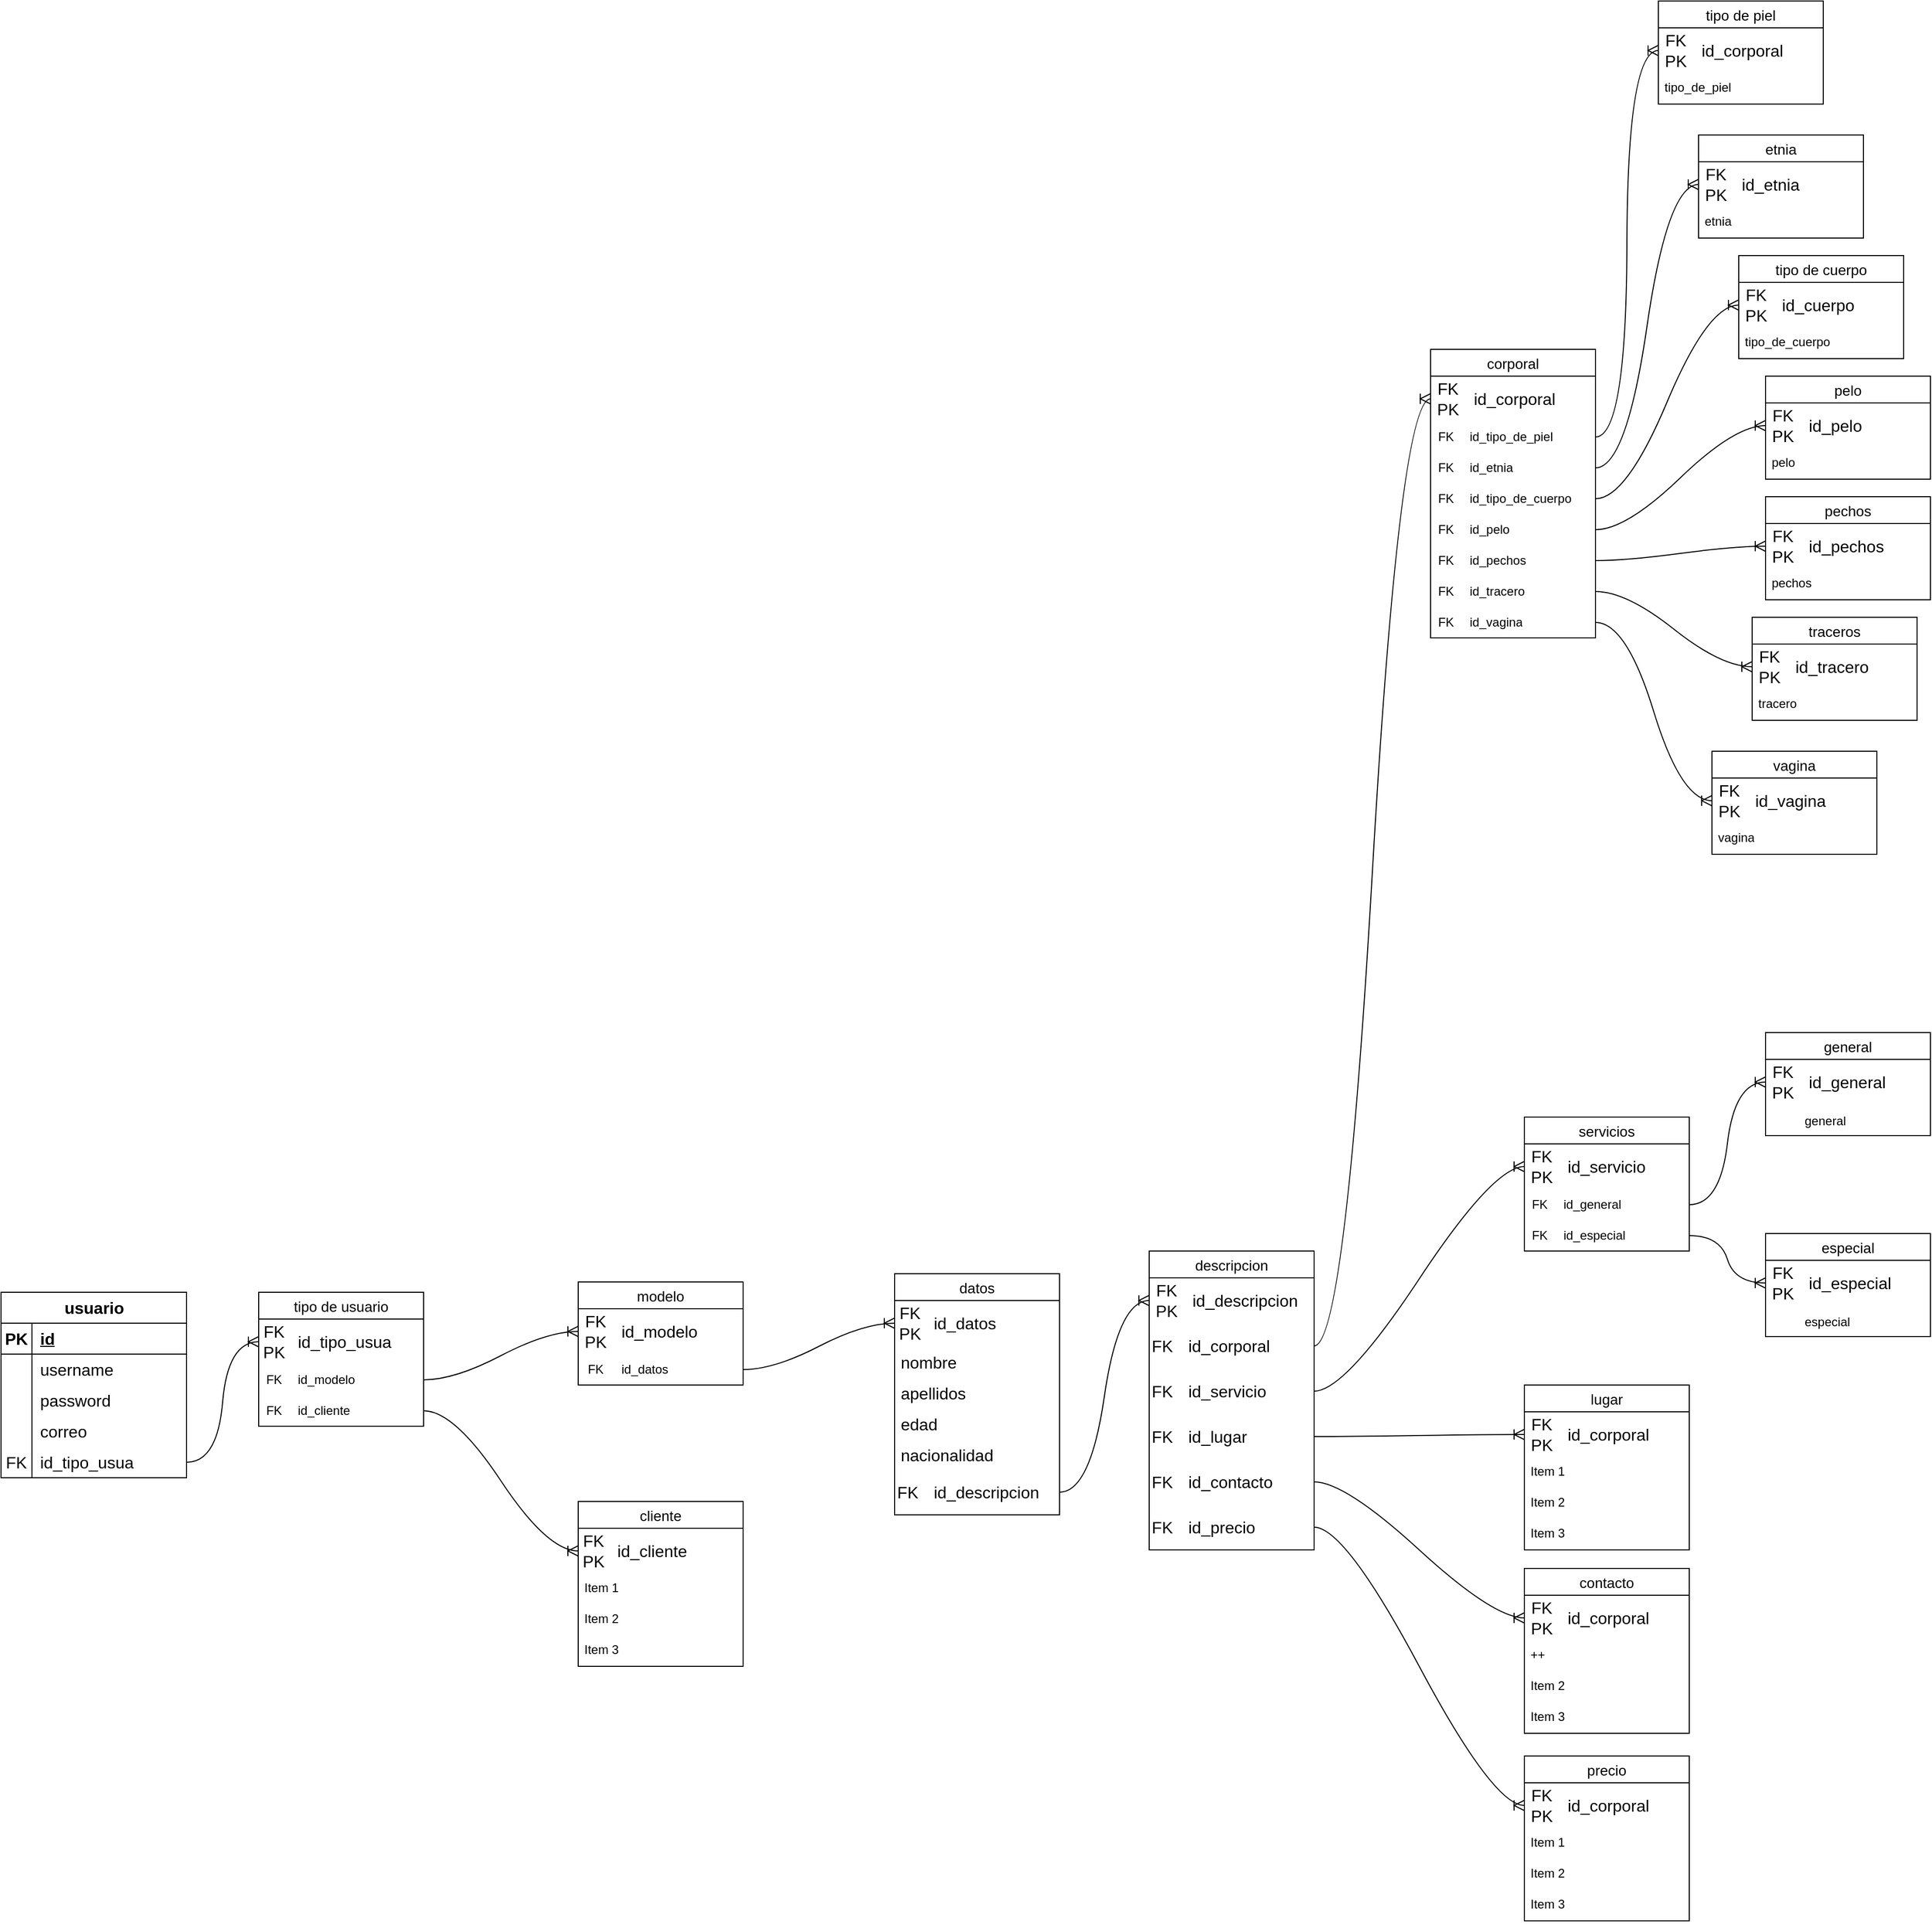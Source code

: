 <mxfile version="21.5.0" type="github">
  <diagram name="Página-1" id="9CmhemCpuhMKOjScDYy-">
    <mxGraphModel dx="1111" dy="1846" grid="1" gridSize="13" guides="1" tooltips="1" connect="1" arrows="1" fold="1" page="0" pageScale="1" pageWidth="1200" pageHeight="1600" math="0" shadow="0">
      <root>
        <mxCell id="0" />
        <mxCell id="1" parent="0" />
        <mxCell id="OkT79dC1lkss3SW73Ljg-11" value="usuario" style="shape=table;startSize=30;container=1;collapsible=1;childLayout=tableLayout;fixedRows=1;rowLines=0;fontStyle=1;align=center;resizeLast=1;html=1;fontSize=16;" parent="1" vertex="1">
          <mxGeometry x="30" y="70" width="180" height="180" as="geometry" />
        </mxCell>
        <mxCell id="OkT79dC1lkss3SW73Ljg-12" value="" style="shape=tableRow;horizontal=0;startSize=0;swimlaneHead=0;swimlaneBody=0;fillColor=none;collapsible=0;dropTarget=0;points=[[0,0.5],[1,0.5]];portConstraint=eastwest;top=0;left=0;right=0;bottom=1;fontSize=16;" parent="OkT79dC1lkss3SW73Ljg-11" vertex="1">
          <mxGeometry y="30" width="180" height="30" as="geometry" />
        </mxCell>
        <mxCell id="OkT79dC1lkss3SW73Ljg-13" value="PK" style="shape=partialRectangle;connectable=0;fillColor=none;top=0;left=0;bottom=0;right=0;fontStyle=1;overflow=hidden;whiteSpace=wrap;html=1;fontSize=16;" parent="OkT79dC1lkss3SW73Ljg-12" vertex="1">
          <mxGeometry width="30" height="30" as="geometry">
            <mxRectangle width="30" height="30" as="alternateBounds" />
          </mxGeometry>
        </mxCell>
        <mxCell id="OkT79dC1lkss3SW73Ljg-14" value="id" style="shape=partialRectangle;connectable=0;fillColor=none;top=0;left=0;bottom=0;right=0;align=left;spacingLeft=6;fontStyle=5;overflow=hidden;whiteSpace=wrap;html=1;fontSize=16;" parent="OkT79dC1lkss3SW73Ljg-12" vertex="1">
          <mxGeometry x="30" width="150" height="30" as="geometry">
            <mxRectangle width="150" height="30" as="alternateBounds" />
          </mxGeometry>
        </mxCell>
        <mxCell id="OkT79dC1lkss3SW73Ljg-15" value="" style="shape=tableRow;horizontal=0;startSize=0;swimlaneHead=0;swimlaneBody=0;fillColor=none;collapsible=0;dropTarget=0;points=[[0,0.5],[1,0.5]];portConstraint=eastwest;top=0;left=0;right=0;bottom=0;fontSize=16;" parent="OkT79dC1lkss3SW73Ljg-11" vertex="1">
          <mxGeometry y="60" width="180" height="30" as="geometry" />
        </mxCell>
        <mxCell id="OkT79dC1lkss3SW73Ljg-16" value="" style="shape=partialRectangle;connectable=0;fillColor=none;top=0;left=0;bottom=0;right=0;editable=1;overflow=hidden;whiteSpace=wrap;html=1;fontSize=16;" parent="OkT79dC1lkss3SW73Ljg-15" vertex="1">
          <mxGeometry width="30" height="30" as="geometry">
            <mxRectangle width="30" height="30" as="alternateBounds" />
          </mxGeometry>
        </mxCell>
        <mxCell id="OkT79dC1lkss3SW73Ljg-17" value="username" style="shape=partialRectangle;connectable=0;fillColor=none;top=0;left=0;bottom=0;right=0;align=left;spacingLeft=6;overflow=hidden;whiteSpace=wrap;html=1;fontSize=16;" parent="OkT79dC1lkss3SW73Ljg-15" vertex="1">
          <mxGeometry x="30" width="150" height="30" as="geometry">
            <mxRectangle width="150" height="30" as="alternateBounds" />
          </mxGeometry>
        </mxCell>
        <mxCell id="OkT79dC1lkss3SW73Ljg-18" value="" style="shape=tableRow;horizontal=0;startSize=0;swimlaneHead=0;swimlaneBody=0;fillColor=none;collapsible=0;dropTarget=0;points=[[0,0.5],[1,0.5]];portConstraint=eastwest;top=0;left=0;right=0;bottom=0;fontSize=16;" parent="OkT79dC1lkss3SW73Ljg-11" vertex="1">
          <mxGeometry y="90" width="180" height="30" as="geometry" />
        </mxCell>
        <mxCell id="OkT79dC1lkss3SW73Ljg-19" value="" style="shape=partialRectangle;connectable=0;fillColor=none;top=0;left=0;bottom=0;right=0;editable=1;overflow=hidden;whiteSpace=wrap;html=1;fontSize=16;" parent="OkT79dC1lkss3SW73Ljg-18" vertex="1">
          <mxGeometry width="30" height="30" as="geometry">
            <mxRectangle width="30" height="30" as="alternateBounds" />
          </mxGeometry>
        </mxCell>
        <mxCell id="OkT79dC1lkss3SW73Ljg-20" value="password" style="shape=partialRectangle;connectable=0;fillColor=none;top=0;left=0;bottom=0;right=0;align=left;spacingLeft=6;overflow=hidden;whiteSpace=wrap;html=1;fontSize=16;" parent="OkT79dC1lkss3SW73Ljg-18" vertex="1">
          <mxGeometry x="30" width="150" height="30" as="geometry">
            <mxRectangle width="150" height="30" as="alternateBounds" />
          </mxGeometry>
        </mxCell>
        <mxCell id="OkT79dC1lkss3SW73Ljg-21" value="" style="shape=tableRow;horizontal=0;startSize=0;swimlaneHead=0;swimlaneBody=0;fillColor=none;collapsible=0;dropTarget=0;points=[[0,0.5],[1,0.5]];portConstraint=eastwest;top=0;left=0;right=0;bottom=0;fontSize=16;" parent="OkT79dC1lkss3SW73Ljg-11" vertex="1">
          <mxGeometry y="120" width="180" height="30" as="geometry" />
        </mxCell>
        <mxCell id="OkT79dC1lkss3SW73Ljg-22" value="" style="shape=partialRectangle;connectable=0;fillColor=none;top=0;left=0;bottom=0;right=0;editable=1;overflow=hidden;whiteSpace=wrap;html=1;fontSize=16;" parent="OkT79dC1lkss3SW73Ljg-21" vertex="1">
          <mxGeometry width="30" height="30" as="geometry">
            <mxRectangle width="30" height="30" as="alternateBounds" />
          </mxGeometry>
        </mxCell>
        <mxCell id="OkT79dC1lkss3SW73Ljg-23" value="correo" style="shape=partialRectangle;connectable=0;fillColor=none;top=0;left=0;bottom=0;right=0;align=left;spacingLeft=6;overflow=hidden;whiteSpace=wrap;html=1;fontSize=16;" parent="OkT79dC1lkss3SW73Ljg-21" vertex="1">
          <mxGeometry x="30" width="150" height="30" as="geometry">
            <mxRectangle width="150" height="30" as="alternateBounds" />
          </mxGeometry>
        </mxCell>
        <mxCell id="bJPkjixNv2r76YMKyf6n-13" value="" style="shape=tableRow;horizontal=0;startSize=0;swimlaneHead=0;swimlaneBody=0;fillColor=none;collapsible=0;dropTarget=0;points=[[0,0.5],[1,0.5]];portConstraint=eastwest;top=0;left=0;right=0;bottom=0;fontSize=16;" parent="OkT79dC1lkss3SW73Ljg-11" vertex="1">
          <mxGeometry y="150" width="180" height="30" as="geometry" />
        </mxCell>
        <mxCell id="bJPkjixNv2r76YMKyf6n-14" value="FK" style="shape=partialRectangle;connectable=0;fillColor=none;top=0;left=0;bottom=0;right=0;fontStyle=0;overflow=hidden;whiteSpace=wrap;html=1;fontSize=16;" parent="bJPkjixNv2r76YMKyf6n-13" vertex="1">
          <mxGeometry width="30" height="30" as="geometry">
            <mxRectangle width="30" height="30" as="alternateBounds" />
          </mxGeometry>
        </mxCell>
        <mxCell id="bJPkjixNv2r76YMKyf6n-15" value="id_tipo_usua" style="shape=partialRectangle;connectable=0;fillColor=none;top=0;left=0;bottom=0;right=0;align=left;spacingLeft=6;fontStyle=0;overflow=hidden;whiteSpace=wrap;html=1;fontSize=16;" parent="bJPkjixNv2r76YMKyf6n-13" vertex="1">
          <mxGeometry x="30" width="150" height="30" as="geometry">
            <mxRectangle width="150" height="30" as="alternateBounds" />
          </mxGeometry>
        </mxCell>
        <mxCell id="OkT79dC1lkss3SW73Ljg-130" value="datos" style="swimlane;fontStyle=0;childLayout=stackLayout;horizontal=1;startSize=26;horizontalStack=0;resizeParent=1;resizeParentMax=0;resizeLast=0;collapsible=1;marginBottom=0;align=center;fontSize=14;" parent="1" vertex="1">
          <mxGeometry x="897" y="52" width="160" height="234" as="geometry" />
        </mxCell>
        <mxCell id="maKXJlb6aMtj1wBU1lsS-1" value="" style="shape=table;startSize=0;container=1;collapsible=1;childLayout=tableLayout;fixedRows=1;rowLines=0;fontStyle=0;align=center;resizeLast=1;strokeColor=none;fillColor=none;collapsible=0;fontSize=16;" vertex="1" parent="OkT79dC1lkss3SW73Ljg-130">
          <mxGeometry y="26" width="160" height="44" as="geometry" />
        </mxCell>
        <mxCell id="maKXJlb6aMtj1wBU1lsS-2" value="" style="shape=tableRow;horizontal=0;startSize=0;swimlaneHead=0;swimlaneBody=0;fillColor=none;collapsible=0;dropTarget=0;points=[[0,0.5],[1,0.5]];portConstraint=eastwest;top=0;left=0;right=0;bottom=0;fontSize=16;" vertex="1" parent="maKXJlb6aMtj1wBU1lsS-1">
          <mxGeometry width="160" height="44" as="geometry" />
        </mxCell>
        <mxCell id="maKXJlb6aMtj1wBU1lsS-3" value="FK PK" style="shape=partialRectangle;connectable=0;fillColor=none;top=0;left=0;bottom=0;right=0;fontStyle=0;overflow=hidden;whiteSpace=wrap;html=1;fontSize=16;" vertex="1" parent="maKXJlb6aMtj1wBU1lsS-2">
          <mxGeometry width="30" height="44" as="geometry">
            <mxRectangle width="30" height="44" as="alternateBounds" />
          </mxGeometry>
        </mxCell>
        <mxCell id="maKXJlb6aMtj1wBU1lsS-4" value="id_datos" style="shape=partialRectangle;connectable=0;fillColor=none;top=0;left=0;bottom=0;right=0;align=left;spacingLeft=6;fontStyle=0;overflow=hidden;whiteSpace=wrap;html=1;fontSize=16;" vertex="1" parent="maKXJlb6aMtj1wBU1lsS-2">
          <mxGeometry x="30" width="130" height="44" as="geometry">
            <mxRectangle width="130" height="44" as="alternateBounds" />
          </mxGeometry>
        </mxCell>
        <mxCell id="OkT79dC1lkss3SW73Ljg-131" value="&lt;font style=&quot;vertical-align: inherit;&quot;&gt;&lt;font style=&quot;vertical-align: inherit;&quot;&gt;nombre&lt;/font&gt;&lt;/font&gt;" style="text;strokeColor=none;fillColor=none;spacingLeft=4;spacingRight=4;overflow=hidden;rotatable=0;points=[[0,0.5],[1,0.5]];portConstraint=eastwest;fontSize=16;whiteSpace=wrap;html=1;" parent="OkT79dC1lkss3SW73Ljg-130" vertex="1">
          <mxGeometry y="70" width="160" height="30" as="geometry" />
        </mxCell>
        <mxCell id="OkT79dC1lkss3SW73Ljg-132" value="&lt;font style=&quot;vertical-align: inherit;&quot;&gt;&lt;font style=&quot;vertical-align: inherit;&quot;&gt;apellidos&lt;/font&gt;&lt;/font&gt;" style="text;strokeColor=none;fillColor=none;spacingLeft=4;spacingRight=4;overflow=hidden;rotatable=0;points=[[0,0.5],[1,0.5]];portConstraint=eastwest;fontSize=16;whiteSpace=wrap;html=1;" parent="OkT79dC1lkss3SW73Ljg-130" vertex="1">
          <mxGeometry y="100" width="160" height="30" as="geometry" />
        </mxCell>
        <mxCell id="OkT79dC1lkss3SW73Ljg-133" value="&lt;font style=&quot;vertical-align: inherit;&quot;&gt;&lt;font style=&quot;vertical-align: inherit;&quot;&gt;edad&lt;/font&gt;&lt;/font&gt;" style="text;strokeColor=none;fillColor=none;spacingLeft=4;spacingRight=4;overflow=hidden;rotatable=0;points=[[0,0.5],[1,0.5]];portConstraint=eastwest;fontSize=16;whiteSpace=wrap;html=1;" parent="OkT79dC1lkss3SW73Ljg-130" vertex="1">
          <mxGeometry y="130" width="160" height="30" as="geometry" />
        </mxCell>
        <mxCell id="OkT79dC1lkss3SW73Ljg-138" value="&lt;font style=&quot;vertical-align: inherit;&quot;&gt;&lt;font style=&quot;vertical-align: inherit;&quot;&gt;nacionalidad&lt;/font&gt;&lt;/font&gt;" style="text;strokeColor=none;fillColor=none;spacingLeft=4;spacingRight=4;overflow=hidden;rotatable=0;points=[[0,0.5],[1,0.5]];portConstraint=eastwest;fontSize=16;whiteSpace=wrap;html=1;" parent="OkT79dC1lkss3SW73Ljg-130" vertex="1">
          <mxGeometry y="160" width="160" height="30" as="geometry" />
        </mxCell>
        <mxCell id="maKXJlb6aMtj1wBU1lsS-459" value="" style="shape=tableRow;horizontal=0;startSize=0;swimlaneHead=0;swimlaneBody=0;fillColor=none;collapsible=0;dropTarget=0;points=[[0,0.5],[1,0.5]];portConstraint=eastwest;top=0;left=0;right=0;bottom=0;fontSize=16;" vertex="1" parent="OkT79dC1lkss3SW73Ljg-130">
          <mxGeometry y="190" width="160" height="44" as="geometry" />
        </mxCell>
        <mxCell id="maKXJlb6aMtj1wBU1lsS-460" value="FK&amp;nbsp;" style="shape=partialRectangle;connectable=0;fillColor=none;top=0;left=0;bottom=0;right=0;fontStyle=0;overflow=hidden;whiteSpace=wrap;html=1;fontSize=16;" vertex="1" parent="maKXJlb6aMtj1wBU1lsS-459">
          <mxGeometry width="30" height="44" as="geometry">
            <mxRectangle width="30" height="44" as="alternateBounds" />
          </mxGeometry>
        </mxCell>
        <mxCell id="maKXJlb6aMtj1wBU1lsS-461" value="id_descripcion" style="shape=partialRectangle;connectable=0;fillColor=none;top=0;left=0;bottom=0;right=0;align=left;spacingLeft=6;fontStyle=0;overflow=hidden;whiteSpace=wrap;html=1;fontSize=16;" vertex="1" parent="maKXJlb6aMtj1wBU1lsS-459">
          <mxGeometry x="30" width="130" height="44" as="geometry">
            <mxRectangle width="130" height="44" as="alternateBounds" />
          </mxGeometry>
        </mxCell>
        <mxCell id="bJPkjixNv2r76YMKyf6n-3" value="tipo de usuario" style="swimlane;fontStyle=0;childLayout=stackLayout;horizontal=1;startSize=26;horizontalStack=0;resizeParent=1;resizeParentMax=0;resizeLast=0;collapsible=1;marginBottom=0;align=center;fontSize=14;" parent="1" vertex="1">
          <mxGeometry x="280" y="70" width="160" height="130" as="geometry" />
        </mxCell>
        <mxCell id="bJPkjixNv2r76YMKyf6n-7" value="" style="shape=table;startSize=0;container=1;collapsible=1;childLayout=tableLayout;fixedRows=1;rowLines=0;fontStyle=0;align=center;resizeLast=1;strokeColor=none;fillColor=none;collapsible=0;fontSize=16;" parent="bJPkjixNv2r76YMKyf6n-3" vertex="1">
          <mxGeometry y="26" width="160" height="44" as="geometry" />
        </mxCell>
        <mxCell id="bJPkjixNv2r76YMKyf6n-8" value="" style="shape=tableRow;horizontal=0;startSize=0;swimlaneHead=0;swimlaneBody=0;fillColor=none;collapsible=0;dropTarget=0;points=[[0,0.5],[1,0.5]];portConstraint=eastwest;top=0;left=0;right=0;bottom=0;fontSize=16;" parent="bJPkjixNv2r76YMKyf6n-7" vertex="1">
          <mxGeometry width="160" height="44" as="geometry" />
        </mxCell>
        <mxCell id="bJPkjixNv2r76YMKyf6n-9" value="FK PK" style="shape=partialRectangle;connectable=0;fillColor=none;top=0;left=0;bottom=0;right=0;fontStyle=0;overflow=hidden;whiteSpace=wrap;html=1;fontSize=16;" parent="bJPkjixNv2r76YMKyf6n-8" vertex="1">
          <mxGeometry width="30" height="44" as="geometry">
            <mxRectangle width="30" height="44" as="alternateBounds" />
          </mxGeometry>
        </mxCell>
        <mxCell id="bJPkjixNv2r76YMKyf6n-10" value="id_tipo_usua" style="shape=partialRectangle;connectable=0;fillColor=none;top=0;left=0;bottom=0;right=0;align=left;spacingLeft=6;fontStyle=0;overflow=hidden;whiteSpace=wrap;html=1;fontSize=16;" parent="bJPkjixNv2r76YMKyf6n-8" vertex="1">
          <mxGeometry x="30" width="130" height="44" as="geometry">
            <mxRectangle width="130" height="44" as="alternateBounds" />
          </mxGeometry>
        </mxCell>
        <mxCell id="maKXJlb6aMtj1wBU1lsS-38" value="" style="shape=table;startSize=0;container=1;collapsible=1;childLayout=tableLayout;fixedRows=1;rowLines=0;fontStyle=0;align=center;resizeLast=1;strokeColor=none;fillColor=none;collapsible=0;" vertex="1" parent="bJPkjixNv2r76YMKyf6n-3">
          <mxGeometry y="70" width="160" height="30" as="geometry" />
        </mxCell>
        <mxCell id="maKXJlb6aMtj1wBU1lsS-39" value="" style="shape=tableRow;horizontal=0;startSize=0;swimlaneHead=0;swimlaneBody=0;fillColor=none;collapsible=0;dropTarget=0;points=[[0,0.5],[1,0.5]];portConstraint=eastwest;top=0;left=0;right=0;bottom=0;" vertex="1" parent="maKXJlb6aMtj1wBU1lsS-38">
          <mxGeometry width="160" height="30" as="geometry" />
        </mxCell>
        <mxCell id="maKXJlb6aMtj1wBU1lsS-40" value="FK" style="shape=partialRectangle;connectable=0;fillColor=none;top=0;left=0;bottom=0;right=0;fontStyle=0;overflow=hidden;whiteSpace=wrap;html=1;" vertex="1" parent="maKXJlb6aMtj1wBU1lsS-39">
          <mxGeometry width="30" height="30" as="geometry">
            <mxRectangle width="30" height="30" as="alternateBounds" />
          </mxGeometry>
        </mxCell>
        <mxCell id="maKXJlb6aMtj1wBU1lsS-41" value="id_modelo" style="shape=partialRectangle;connectable=0;fillColor=none;top=0;left=0;bottom=0;right=0;align=left;spacingLeft=6;fontStyle=0;overflow=hidden;whiteSpace=wrap;html=1;" vertex="1" parent="maKXJlb6aMtj1wBU1lsS-39">
          <mxGeometry x="30" width="130" height="30" as="geometry">
            <mxRectangle width="130" height="30" as="alternateBounds" />
          </mxGeometry>
        </mxCell>
        <mxCell id="maKXJlb6aMtj1wBU1lsS-441" value="" style="shape=table;startSize=0;container=1;collapsible=1;childLayout=tableLayout;fixedRows=1;rowLines=0;fontStyle=0;align=center;resizeLast=1;strokeColor=none;fillColor=none;collapsible=0;" vertex="1" parent="bJPkjixNv2r76YMKyf6n-3">
          <mxGeometry y="100" width="160" height="30" as="geometry" />
        </mxCell>
        <mxCell id="maKXJlb6aMtj1wBU1lsS-442" value="" style="shape=tableRow;horizontal=0;startSize=0;swimlaneHead=0;swimlaneBody=0;fillColor=none;collapsible=0;dropTarget=0;points=[[0,0.5],[1,0.5]];portConstraint=eastwest;top=0;left=0;right=0;bottom=0;" vertex="1" parent="maKXJlb6aMtj1wBU1lsS-441">
          <mxGeometry width="160" height="30" as="geometry" />
        </mxCell>
        <mxCell id="maKXJlb6aMtj1wBU1lsS-443" value="FK" style="shape=partialRectangle;connectable=0;fillColor=none;top=0;left=0;bottom=0;right=0;fontStyle=0;overflow=hidden;whiteSpace=wrap;html=1;" vertex="1" parent="maKXJlb6aMtj1wBU1lsS-442">
          <mxGeometry width="30" height="30" as="geometry">
            <mxRectangle width="30" height="30" as="alternateBounds" />
          </mxGeometry>
        </mxCell>
        <mxCell id="maKXJlb6aMtj1wBU1lsS-444" value="id_cliente" style="shape=partialRectangle;connectable=0;fillColor=none;top=0;left=0;bottom=0;right=0;align=left;spacingLeft=6;fontStyle=0;overflow=hidden;whiteSpace=wrap;html=1;" vertex="1" parent="maKXJlb6aMtj1wBU1lsS-442">
          <mxGeometry x="30" width="130" height="30" as="geometry">
            <mxRectangle width="130" height="30" as="alternateBounds" />
          </mxGeometry>
        </mxCell>
        <mxCell id="bJPkjixNv2r76YMKyf6n-11" value="" style="edgeStyle=entityRelationEdgeStyle;fontSize=12;html=1;endArrow=ERoneToMany;rounded=0;startSize=8;endSize=8;curved=1;" parent="1" source="bJPkjixNv2r76YMKyf6n-13" target="bJPkjixNv2r76YMKyf6n-8" edge="1">
          <mxGeometry width="100" height="100" relative="1" as="geometry">
            <mxPoint x="220" y="325" as="sourcePoint" />
            <mxPoint x="320" y="230" as="targetPoint" />
          </mxGeometry>
        </mxCell>
        <mxCell id="maKXJlb6aMtj1wBU1lsS-30" value="modelo" style="swimlane;fontStyle=0;childLayout=stackLayout;horizontal=1;startSize=26;horizontalStack=0;resizeParent=1;resizeParentMax=0;resizeLast=0;collapsible=1;marginBottom=0;align=center;fontSize=14;" vertex="1" parent="1">
          <mxGeometry x="590" y="60" width="160" height="100" as="geometry" />
        </mxCell>
        <mxCell id="maKXJlb6aMtj1wBU1lsS-34" value="" style="shape=table;startSize=0;container=1;collapsible=1;childLayout=tableLayout;fixedRows=1;rowLines=0;fontStyle=0;align=center;resizeLast=1;strokeColor=none;fillColor=none;collapsible=0;fontSize=16;" vertex="1" parent="maKXJlb6aMtj1wBU1lsS-30">
          <mxGeometry y="26" width="160" height="74" as="geometry" />
        </mxCell>
        <mxCell id="maKXJlb6aMtj1wBU1lsS-35" value="" style="shape=tableRow;horizontal=0;startSize=0;swimlaneHead=0;swimlaneBody=0;fillColor=none;collapsible=0;dropTarget=0;points=[[0,0.5],[1,0.5]];portConstraint=eastwest;top=0;left=0;right=0;bottom=0;fontSize=16;" vertex="1" parent="maKXJlb6aMtj1wBU1lsS-34">
          <mxGeometry width="160" height="44" as="geometry" />
        </mxCell>
        <mxCell id="maKXJlb6aMtj1wBU1lsS-36" value="FK PK" style="shape=partialRectangle;connectable=0;fillColor=none;top=0;left=0;bottom=0;right=0;fontStyle=0;overflow=hidden;whiteSpace=wrap;html=1;fontSize=16;" vertex="1" parent="maKXJlb6aMtj1wBU1lsS-35">
          <mxGeometry width="34.0" height="44" as="geometry">
            <mxRectangle width="34.0" height="44" as="alternateBounds" />
          </mxGeometry>
        </mxCell>
        <mxCell id="maKXJlb6aMtj1wBU1lsS-37" value="id_modelo" style="shape=partialRectangle;connectable=0;fillColor=none;top=0;left=0;bottom=0;right=0;align=left;spacingLeft=6;fontStyle=0;overflow=hidden;whiteSpace=wrap;html=1;fontSize=16;" vertex="1" parent="maKXJlb6aMtj1wBU1lsS-35">
          <mxGeometry x="34.0" width="126.0" height="44" as="geometry">
            <mxRectangle width="126.0" height="44" as="alternateBounds" />
          </mxGeometry>
        </mxCell>
        <mxCell id="maKXJlb6aMtj1wBU1lsS-451" value="" style="shape=tableRow;horizontal=0;startSize=0;swimlaneHead=0;swimlaneBody=0;fillColor=none;collapsible=0;dropTarget=0;points=[[0,0.5],[1,0.5]];portConstraint=eastwest;top=0;left=0;right=0;bottom=0;" vertex="1" parent="maKXJlb6aMtj1wBU1lsS-34">
          <mxGeometry y="44" width="160" height="30" as="geometry" />
        </mxCell>
        <mxCell id="maKXJlb6aMtj1wBU1lsS-452" value="FK" style="shape=partialRectangle;connectable=0;fillColor=none;top=0;left=0;bottom=0;right=0;fontStyle=0;overflow=hidden;whiteSpace=wrap;html=1;" vertex="1" parent="maKXJlb6aMtj1wBU1lsS-451">
          <mxGeometry width="34.0" height="30" as="geometry">
            <mxRectangle width="34.0" height="30" as="alternateBounds" />
          </mxGeometry>
        </mxCell>
        <mxCell id="maKXJlb6aMtj1wBU1lsS-453" value="id_datos" style="shape=partialRectangle;connectable=0;fillColor=none;top=0;left=0;bottom=0;right=0;align=left;spacingLeft=6;fontStyle=0;overflow=hidden;whiteSpace=wrap;html=1;" vertex="1" parent="maKXJlb6aMtj1wBU1lsS-451">
          <mxGeometry x="34.0" width="126.0" height="30" as="geometry">
            <mxRectangle width="126.0" height="30" as="alternateBounds" />
          </mxGeometry>
        </mxCell>
        <mxCell id="maKXJlb6aMtj1wBU1lsS-42" value="" style="edgeStyle=entityRelationEdgeStyle;fontSize=12;html=1;endArrow=ERoneToMany;rounded=0;startSize=8;endSize=8;curved=1;" edge="1" parent="1" source="maKXJlb6aMtj1wBU1lsS-39" target="maKXJlb6aMtj1wBU1lsS-35">
          <mxGeometry width="100" height="100" relative="1" as="geometry">
            <mxPoint x="420" y="250" as="sourcePoint" />
            <mxPoint x="490" y="133" as="targetPoint" />
          </mxGeometry>
        </mxCell>
        <mxCell id="maKXJlb6aMtj1wBU1lsS-437" value="cliente" style="swimlane;fontStyle=0;childLayout=stackLayout;horizontal=1;startSize=26;horizontalStack=0;resizeParent=1;resizeParentMax=0;resizeLast=0;collapsible=1;marginBottom=0;align=center;fontSize=14;" vertex="1" parent="1">
          <mxGeometry x="590" y="273" width="160" height="160" as="geometry" />
        </mxCell>
        <mxCell id="maKXJlb6aMtj1wBU1lsS-445" value="" style="shape=table;startSize=0;container=1;collapsible=1;childLayout=tableLayout;fixedRows=1;rowLines=0;fontStyle=0;align=center;resizeLast=1;strokeColor=none;fillColor=none;collapsible=0;fontSize=16;" vertex="1" parent="maKXJlb6aMtj1wBU1lsS-437">
          <mxGeometry y="26" width="160" height="44" as="geometry" />
        </mxCell>
        <mxCell id="maKXJlb6aMtj1wBU1lsS-446" value="" style="shape=tableRow;horizontal=0;startSize=0;swimlaneHead=0;swimlaneBody=0;fillColor=none;collapsible=0;dropTarget=0;points=[[0,0.5],[1,0.5]];portConstraint=eastwest;top=0;left=0;right=0;bottom=0;fontSize=16;" vertex="1" parent="maKXJlb6aMtj1wBU1lsS-445">
          <mxGeometry width="160" height="44" as="geometry" />
        </mxCell>
        <mxCell id="maKXJlb6aMtj1wBU1lsS-447" value="FK PK" style="shape=partialRectangle;connectable=0;fillColor=none;top=0;left=0;bottom=0;right=0;fontStyle=0;overflow=hidden;whiteSpace=wrap;html=1;fontSize=16;" vertex="1" parent="maKXJlb6aMtj1wBU1lsS-446">
          <mxGeometry width="30" height="44" as="geometry">
            <mxRectangle width="30" height="44" as="alternateBounds" />
          </mxGeometry>
        </mxCell>
        <mxCell id="maKXJlb6aMtj1wBU1lsS-448" value="id_cliente" style="shape=partialRectangle;connectable=0;fillColor=none;top=0;left=0;bottom=0;right=0;align=left;spacingLeft=6;fontStyle=0;overflow=hidden;whiteSpace=wrap;html=1;fontSize=16;" vertex="1" parent="maKXJlb6aMtj1wBU1lsS-446">
          <mxGeometry x="30" width="130" height="44" as="geometry">
            <mxRectangle width="130" height="44" as="alternateBounds" />
          </mxGeometry>
        </mxCell>
        <mxCell id="maKXJlb6aMtj1wBU1lsS-438" value="Item 1" style="text;strokeColor=none;fillColor=none;spacingLeft=4;spacingRight=4;overflow=hidden;rotatable=0;points=[[0,0.5],[1,0.5]];portConstraint=eastwest;fontSize=12;whiteSpace=wrap;html=1;" vertex="1" parent="maKXJlb6aMtj1wBU1lsS-437">
          <mxGeometry y="70" width="160" height="30" as="geometry" />
        </mxCell>
        <mxCell id="maKXJlb6aMtj1wBU1lsS-439" value="Item 2" style="text;strokeColor=none;fillColor=none;spacingLeft=4;spacingRight=4;overflow=hidden;rotatable=0;points=[[0,0.5],[1,0.5]];portConstraint=eastwest;fontSize=12;whiteSpace=wrap;html=1;" vertex="1" parent="maKXJlb6aMtj1wBU1lsS-437">
          <mxGeometry y="100" width="160" height="30" as="geometry" />
        </mxCell>
        <mxCell id="maKXJlb6aMtj1wBU1lsS-440" value="Item 3" style="text;strokeColor=none;fillColor=none;spacingLeft=4;spacingRight=4;overflow=hidden;rotatable=0;points=[[0,0.5],[1,0.5]];portConstraint=eastwest;fontSize=12;whiteSpace=wrap;html=1;" vertex="1" parent="maKXJlb6aMtj1wBU1lsS-437">
          <mxGeometry y="130" width="160" height="30" as="geometry" />
        </mxCell>
        <mxCell id="maKXJlb6aMtj1wBU1lsS-449" value="" style="edgeStyle=entityRelationEdgeStyle;fontSize=12;html=1;endArrow=ERoneToMany;rounded=0;startSize=8;endSize=8;curved=1;" edge="1" parent="1" source="maKXJlb6aMtj1wBU1lsS-442" target="maKXJlb6aMtj1wBU1lsS-446">
          <mxGeometry width="100" height="100" relative="1" as="geometry">
            <mxPoint x="453" y="168" as="sourcePoint" />
            <mxPoint x="603" y="121" as="targetPoint" />
          </mxGeometry>
        </mxCell>
        <mxCell id="maKXJlb6aMtj1wBU1lsS-454" value="" style="edgeStyle=entityRelationEdgeStyle;fontSize=12;html=1;endArrow=ERoneToMany;rounded=0;startSize=8;endSize=8;curved=1;" edge="1" parent="1" source="maKXJlb6aMtj1wBU1lsS-451" target="maKXJlb6aMtj1wBU1lsS-2">
          <mxGeometry width="100" height="100" relative="1" as="geometry">
            <mxPoint x="750" y="137" as="sourcePoint" />
            <mxPoint x="900" y="273" as="targetPoint" />
            <Array as="points">
              <mxPoint x="858" y="130" />
            </Array>
          </mxGeometry>
        </mxCell>
        <mxCell id="maKXJlb6aMtj1wBU1lsS-455" value="descripcion" style="swimlane;fontStyle=0;childLayout=stackLayout;horizontal=1;startSize=26;horizontalStack=0;resizeParent=1;resizeParentMax=0;resizeLast=0;collapsible=1;marginBottom=0;align=center;fontSize=14;" vertex="1" parent="1">
          <mxGeometry x="1144" y="30" width="160" height="290" as="geometry" />
        </mxCell>
        <mxCell id="maKXJlb6aMtj1wBU1lsS-462" value="" style="shape=tableRow;horizontal=0;startSize=0;swimlaneHead=0;swimlaneBody=0;fillColor=none;collapsible=0;dropTarget=0;points=[[0,0.5],[1,0.5]];portConstraint=eastwest;top=0;left=0;right=0;bottom=0;fontSize=16;" vertex="1" parent="maKXJlb6aMtj1wBU1lsS-455">
          <mxGeometry y="26" width="160" height="44" as="geometry" />
        </mxCell>
        <mxCell id="maKXJlb6aMtj1wBU1lsS-463" value="FK PK" style="shape=partialRectangle;connectable=0;fillColor=none;top=0;left=0;bottom=0;right=0;fontStyle=0;overflow=hidden;whiteSpace=wrap;html=1;fontSize=16;" vertex="1" parent="maKXJlb6aMtj1wBU1lsS-462">
          <mxGeometry width="34.0" height="44" as="geometry">
            <mxRectangle width="34.0" height="44" as="alternateBounds" />
          </mxGeometry>
        </mxCell>
        <mxCell id="maKXJlb6aMtj1wBU1lsS-464" value="id_descripcion" style="shape=partialRectangle;connectable=0;fillColor=none;top=0;left=0;bottom=0;right=0;align=left;spacingLeft=6;fontStyle=0;overflow=hidden;whiteSpace=wrap;html=1;fontSize=16;" vertex="1" parent="maKXJlb6aMtj1wBU1lsS-462">
          <mxGeometry x="34.0" width="126.0" height="44" as="geometry">
            <mxRectangle width="126.0" height="44" as="alternateBounds" />
          </mxGeometry>
        </mxCell>
        <mxCell id="maKXJlb6aMtj1wBU1lsS-466" value="" style="shape=tableRow;horizontal=0;startSize=0;swimlaneHead=0;swimlaneBody=0;fillColor=none;collapsible=0;dropTarget=0;points=[[0,0.5],[1,0.5]];portConstraint=eastwest;top=0;left=0;right=0;bottom=0;fontSize=16;" vertex="1" parent="maKXJlb6aMtj1wBU1lsS-455">
          <mxGeometry y="70" width="160" height="44" as="geometry" />
        </mxCell>
        <mxCell id="maKXJlb6aMtj1wBU1lsS-467" value="FK&amp;nbsp;" style="shape=partialRectangle;connectable=0;fillColor=none;top=0;left=0;bottom=0;right=0;fontStyle=0;overflow=hidden;whiteSpace=wrap;html=1;fontSize=16;" vertex="1" parent="maKXJlb6aMtj1wBU1lsS-466">
          <mxGeometry width="30" height="44" as="geometry">
            <mxRectangle width="30" height="44" as="alternateBounds" />
          </mxGeometry>
        </mxCell>
        <mxCell id="maKXJlb6aMtj1wBU1lsS-468" value="id_corporal" style="shape=partialRectangle;connectable=0;fillColor=none;top=0;left=0;bottom=0;right=0;align=left;spacingLeft=6;fontStyle=0;overflow=hidden;whiteSpace=wrap;html=1;fontSize=16;" vertex="1" parent="maKXJlb6aMtj1wBU1lsS-466">
          <mxGeometry x="30" width="130" height="44" as="geometry">
            <mxRectangle width="130" height="44" as="alternateBounds" />
          </mxGeometry>
        </mxCell>
        <mxCell id="maKXJlb6aMtj1wBU1lsS-469" value="" style="shape=tableRow;horizontal=0;startSize=0;swimlaneHead=0;swimlaneBody=0;fillColor=none;collapsible=0;dropTarget=0;points=[[0,0.5],[1,0.5]];portConstraint=eastwest;top=0;left=0;right=0;bottom=0;fontSize=16;" vertex="1" parent="maKXJlb6aMtj1wBU1lsS-455">
          <mxGeometry y="114" width="160" height="44" as="geometry" />
        </mxCell>
        <mxCell id="maKXJlb6aMtj1wBU1lsS-470" value="FK&amp;nbsp;" style="shape=partialRectangle;connectable=0;fillColor=none;top=0;left=0;bottom=0;right=0;fontStyle=0;overflow=hidden;whiteSpace=wrap;html=1;fontSize=16;" vertex="1" parent="maKXJlb6aMtj1wBU1lsS-469">
          <mxGeometry width="30" height="44" as="geometry">
            <mxRectangle width="30" height="44" as="alternateBounds" />
          </mxGeometry>
        </mxCell>
        <mxCell id="maKXJlb6aMtj1wBU1lsS-471" value="id_servicio" style="shape=partialRectangle;connectable=0;fillColor=none;top=0;left=0;bottom=0;right=0;align=left;spacingLeft=6;fontStyle=0;overflow=hidden;whiteSpace=wrap;html=1;fontSize=16;" vertex="1" parent="maKXJlb6aMtj1wBU1lsS-469">
          <mxGeometry x="30" width="130" height="44" as="geometry">
            <mxRectangle width="130" height="44" as="alternateBounds" />
          </mxGeometry>
        </mxCell>
        <mxCell id="maKXJlb6aMtj1wBU1lsS-472" value="" style="shape=tableRow;horizontal=0;startSize=0;swimlaneHead=0;swimlaneBody=0;fillColor=none;collapsible=0;dropTarget=0;points=[[0,0.5],[1,0.5]];portConstraint=eastwest;top=0;left=0;right=0;bottom=0;fontSize=16;" vertex="1" parent="maKXJlb6aMtj1wBU1lsS-455">
          <mxGeometry y="158" width="160" height="44" as="geometry" />
        </mxCell>
        <mxCell id="maKXJlb6aMtj1wBU1lsS-473" value="FK&amp;nbsp;" style="shape=partialRectangle;connectable=0;fillColor=none;top=0;left=0;bottom=0;right=0;fontStyle=0;overflow=hidden;whiteSpace=wrap;html=1;fontSize=16;" vertex="1" parent="maKXJlb6aMtj1wBU1lsS-472">
          <mxGeometry width="30" height="44" as="geometry">
            <mxRectangle width="30" height="44" as="alternateBounds" />
          </mxGeometry>
        </mxCell>
        <mxCell id="maKXJlb6aMtj1wBU1lsS-474" value="id_lugar" style="shape=partialRectangle;connectable=0;fillColor=none;top=0;left=0;bottom=0;right=0;align=left;spacingLeft=6;fontStyle=0;overflow=hidden;whiteSpace=wrap;html=1;fontSize=16;" vertex="1" parent="maKXJlb6aMtj1wBU1lsS-472">
          <mxGeometry x="30" width="130" height="44" as="geometry">
            <mxRectangle width="130" height="44" as="alternateBounds" />
          </mxGeometry>
        </mxCell>
        <mxCell id="maKXJlb6aMtj1wBU1lsS-475" value="" style="shape=tableRow;horizontal=0;startSize=0;swimlaneHead=0;swimlaneBody=0;fillColor=none;collapsible=0;dropTarget=0;points=[[0,0.5],[1,0.5]];portConstraint=eastwest;top=0;left=0;right=0;bottom=0;fontSize=16;" vertex="1" parent="maKXJlb6aMtj1wBU1lsS-455">
          <mxGeometry y="202" width="160" height="44" as="geometry" />
        </mxCell>
        <mxCell id="maKXJlb6aMtj1wBU1lsS-476" value="FK&amp;nbsp;" style="shape=partialRectangle;connectable=0;fillColor=none;top=0;left=0;bottom=0;right=0;fontStyle=0;overflow=hidden;whiteSpace=wrap;html=1;fontSize=16;" vertex="1" parent="maKXJlb6aMtj1wBU1lsS-475">
          <mxGeometry width="30" height="44" as="geometry">
            <mxRectangle width="30" height="44" as="alternateBounds" />
          </mxGeometry>
        </mxCell>
        <mxCell id="maKXJlb6aMtj1wBU1lsS-477" value="id_contacto" style="shape=partialRectangle;connectable=0;fillColor=none;top=0;left=0;bottom=0;right=0;align=left;spacingLeft=6;fontStyle=0;overflow=hidden;whiteSpace=wrap;html=1;fontSize=16;" vertex="1" parent="maKXJlb6aMtj1wBU1lsS-475">
          <mxGeometry x="30" width="130" height="44" as="geometry">
            <mxRectangle width="130" height="44" as="alternateBounds" />
          </mxGeometry>
        </mxCell>
        <mxCell id="maKXJlb6aMtj1wBU1lsS-478" value="" style="shape=tableRow;horizontal=0;startSize=0;swimlaneHead=0;swimlaneBody=0;fillColor=none;collapsible=0;dropTarget=0;points=[[0,0.5],[1,0.5]];portConstraint=eastwest;top=0;left=0;right=0;bottom=0;fontSize=16;" vertex="1" parent="maKXJlb6aMtj1wBU1lsS-455">
          <mxGeometry y="246" width="160" height="44" as="geometry" />
        </mxCell>
        <mxCell id="maKXJlb6aMtj1wBU1lsS-479" value="FK&amp;nbsp;" style="shape=partialRectangle;connectable=0;fillColor=none;top=0;left=0;bottom=0;right=0;fontStyle=0;overflow=hidden;whiteSpace=wrap;html=1;fontSize=16;" vertex="1" parent="maKXJlb6aMtj1wBU1lsS-478">
          <mxGeometry width="30" height="44" as="geometry">
            <mxRectangle width="30" height="44" as="alternateBounds" />
          </mxGeometry>
        </mxCell>
        <mxCell id="maKXJlb6aMtj1wBU1lsS-480" value="id_precio" style="shape=partialRectangle;connectable=0;fillColor=none;top=0;left=0;bottom=0;right=0;align=left;spacingLeft=6;fontStyle=0;overflow=hidden;whiteSpace=wrap;html=1;fontSize=16;" vertex="1" parent="maKXJlb6aMtj1wBU1lsS-478">
          <mxGeometry x="30" width="130" height="44" as="geometry">
            <mxRectangle width="130" height="44" as="alternateBounds" />
          </mxGeometry>
        </mxCell>
        <mxCell id="maKXJlb6aMtj1wBU1lsS-465" value="" style="edgeStyle=entityRelationEdgeStyle;fontSize=12;html=1;endArrow=ERoneToMany;rounded=0;startSize=8;endSize=8;curved=1;" edge="1" parent="1" source="maKXJlb6aMtj1wBU1lsS-459" target="maKXJlb6aMtj1wBU1lsS-462">
          <mxGeometry width="100" height="100" relative="1" as="geometry">
            <mxPoint x="1057" y="273" as="sourcePoint" />
            <mxPoint x="1204" y="228" as="targetPoint" />
            <Array as="points">
              <mxPoint x="1165" y="258" />
            </Array>
          </mxGeometry>
        </mxCell>
        <mxCell id="maKXJlb6aMtj1wBU1lsS-493" value="tipo de piel" style="swimlane;fontStyle=0;childLayout=stackLayout;horizontal=1;startSize=26;horizontalStack=0;resizeParent=1;resizeParentMax=0;resizeLast=0;collapsible=1;marginBottom=0;align=center;fontSize=14;" vertex="1" parent="1">
          <mxGeometry x="1638" y="-1183" width="160" height="100" as="geometry" />
        </mxCell>
        <mxCell id="maKXJlb6aMtj1wBU1lsS-575" value="" style="shape=tableRow;horizontal=0;startSize=0;swimlaneHead=0;swimlaneBody=0;fillColor=none;collapsible=0;dropTarget=0;points=[[0,0.5],[1,0.5]];portConstraint=eastwest;top=0;left=0;right=0;bottom=0;fontSize=16;" vertex="1" parent="maKXJlb6aMtj1wBU1lsS-493">
          <mxGeometry y="26" width="160" height="44" as="geometry" />
        </mxCell>
        <mxCell id="maKXJlb6aMtj1wBU1lsS-576" value="FK PK" style="shape=partialRectangle;connectable=0;fillColor=none;top=0;left=0;bottom=0;right=0;fontStyle=0;overflow=hidden;whiteSpace=wrap;html=1;fontSize=16;" vertex="1" parent="maKXJlb6aMtj1wBU1lsS-575">
          <mxGeometry width="34.0" height="44" as="geometry">
            <mxRectangle width="34.0" height="44" as="alternateBounds" />
          </mxGeometry>
        </mxCell>
        <mxCell id="maKXJlb6aMtj1wBU1lsS-577" value="id_corporal" style="shape=partialRectangle;connectable=0;fillColor=none;top=0;left=0;bottom=0;right=0;align=left;spacingLeft=6;fontStyle=0;overflow=hidden;whiteSpace=wrap;html=1;fontSize=16;" vertex="1" parent="maKXJlb6aMtj1wBU1lsS-575">
          <mxGeometry x="34.0" width="126.0" height="44" as="geometry">
            <mxRectangle width="126.0" height="44" as="alternateBounds" />
          </mxGeometry>
        </mxCell>
        <mxCell id="maKXJlb6aMtj1wBU1lsS-494" value="tipo_de_piel" style="text;strokeColor=none;fillColor=none;spacingLeft=4;spacingRight=4;overflow=hidden;rotatable=0;points=[[0,0.5],[1,0.5]];portConstraint=eastwest;fontSize=12;whiteSpace=wrap;html=1;" vertex="1" parent="maKXJlb6aMtj1wBU1lsS-493">
          <mxGeometry y="70" width="160" height="30" as="geometry" />
        </mxCell>
        <mxCell id="maKXJlb6aMtj1wBU1lsS-510" value="corporal" style="swimlane;fontStyle=0;childLayout=stackLayout;horizontal=1;startSize=26;horizontalStack=0;resizeParent=1;resizeParentMax=0;resizeLast=0;collapsible=1;marginBottom=0;align=center;fontSize=14;" vertex="1" parent="1">
          <mxGeometry x="1417" y="-845" width="160" height="280" as="geometry" />
        </mxCell>
        <mxCell id="maKXJlb6aMtj1wBU1lsS-530" value="" style="shape=tableRow;horizontal=0;startSize=0;swimlaneHead=0;swimlaneBody=0;fillColor=none;collapsible=0;dropTarget=0;points=[[0,0.5],[1,0.5]];portConstraint=eastwest;top=0;left=0;right=0;bottom=0;fontSize=16;" vertex="1" parent="maKXJlb6aMtj1wBU1lsS-510">
          <mxGeometry y="26" width="160" height="44" as="geometry" />
        </mxCell>
        <mxCell id="maKXJlb6aMtj1wBU1lsS-531" value="FK PK" style="shape=partialRectangle;connectable=0;fillColor=none;top=0;left=0;bottom=0;right=0;fontStyle=0;overflow=hidden;whiteSpace=wrap;html=1;fontSize=16;" vertex="1" parent="maKXJlb6aMtj1wBU1lsS-530">
          <mxGeometry width="34.0" height="44" as="geometry">
            <mxRectangle width="34.0" height="44" as="alternateBounds" />
          </mxGeometry>
        </mxCell>
        <mxCell id="maKXJlb6aMtj1wBU1lsS-532" value="id_corporal" style="shape=partialRectangle;connectable=0;fillColor=none;top=0;left=0;bottom=0;right=0;align=left;spacingLeft=6;fontStyle=0;overflow=hidden;whiteSpace=wrap;html=1;fontSize=16;" vertex="1" parent="maKXJlb6aMtj1wBU1lsS-530">
          <mxGeometry x="34.0" width="126.0" height="44" as="geometry">
            <mxRectangle width="126.0" height="44" as="alternateBounds" />
          </mxGeometry>
        </mxCell>
        <mxCell id="maKXJlb6aMtj1wBU1lsS-533" value="" style="shape=table;startSize=0;container=1;collapsible=1;childLayout=tableLayout;fixedRows=1;rowLines=0;fontStyle=0;align=center;resizeLast=1;strokeColor=none;fillColor=none;collapsible=0;" vertex="1" parent="maKXJlb6aMtj1wBU1lsS-510">
          <mxGeometry y="70" width="160" height="30" as="geometry" />
        </mxCell>
        <mxCell id="maKXJlb6aMtj1wBU1lsS-534" value="" style="shape=tableRow;horizontal=0;startSize=0;swimlaneHead=0;swimlaneBody=0;fillColor=none;collapsible=0;dropTarget=0;points=[[0,0.5],[1,0.5]];portConstraint=eastwest;top=0;left=0;right=0;bottom=0;" vertex="1" parent="maKXJlb6aMtj1wBU1lsS-533">
          <mxGeometry width="160" height="30" as="geometry" />
        </mxCell>
        <mxCell id="maKXJlb6aMtj1wBU1lsS-535" value="FK" style="shape=partialRectangle;connectable=0;fillColor=none;top=0;left=0;bottom=0;right=0;fontStyle=0;overflow=hidden;whiteSpace=wrap;html=1;" vertex="1" parent="maKXJlb6aMtj1wBU1lsS-534">
          <mxGeometry width="30" height="30" as="geometry">
            <mxRectangle width="30" height="30" as="alternateBounds" />
          </mxGeometry>
        </mxCell>
        <mxCell id="maKXJlb6aMtj1wBU1lsS-536" value="id_tipo_de_piel" style="shape=partialRectangle;connectable=0;fillColor=none;top=0;left=0;bottom=0;right=0;align=left;spacingLeft=6;fontStyle=0;overflow=hidden;whiteSpace=wrap;html=1;" vertex="1" parent="maKXJlb6aMtj1wBU1lsS-534">
          <mxGeometry x="30" width="130" height="30" as="geometry">
            <mxRectangle width="130" height="30" as="alternateBounds" />
          </mxGeometry>
        </mxCell>
        <mxCell id="maKXJlb6aMtj1wBU1lsS-537" value="" style="shape=table;startSize=0;container=1;collapsible=1;childLayout=tableLayout;fixedRows=1;rowLines=0;fontStyle=0;align=center;resizeLast=1;strokeColor=none;fillColor=none;collapsible=0;" vertex="1" parent="maKXJlb6aMtj1wBU1lsS-510">
          <mxGeometry y="100" width="160" height="30" as="geometry" />
        </mxCell>
        <mxCell id="maKXJlb6aMtj1wBU1lsS-538" value="" style="shape=tableRow;horizontal=0;startSize=0;swimlaneHead=0;swimlaneBody=0;fillColor=none;collapsible=0;dropTarget=0;points=[[0,0.5],[1,0.5]];portConstraint=eastwest;top=0;left=0;right=0;bottom=0;" vertex="1" parent="maKXJlb6aMtj1wBU1lsS-537">
          <mxGeometry width="160" height="30" as="geometry" />
        </mxCell>
        <mxCell id="maKXJlb6aMtj1wBU1lsS-539" value="FK" style="shape=partialRectangle;connectable=0;fillColor=none;top=0;left=0;bottom=0;right=0;fontStyle=0;overflow=hidden;whiteSpace=wrap;html=1;" vertex="1" parent="maKXJlb6aMtj1wBU1lsS-538">
          <mxGeometry width="30" height="30" as="geometry">
            <mxRectangle width="30" height="30" as="alternateBounds" />
          </mxGeometry>
        </mxCell>
        <mxCell id="maKXJlb6aMtj1wBU1lsS-540" value="id_etnia" style="shape=partialRectangle;connectable=0;fillColor=none;top=0;left=0;bottom=0;right=0;align=left;spacingLeft=6;fontStyle=0;overflow=hidden;whiteSpace=wrap;html=1;" vertex="1" parent="maKXJlb6aMtj1wBU1lsS-538">
          <mxGeometry x="30" width="130" height="30" as="geometry">
            <mxRectangle width="130" height="30" as="alternateBounds" />
          </mxGeometry>
        </mxCell>
        <mxCell id="maKXJlb6aMtj1wBU1lsS-541" value="" style="shape=table;startSize=0;container=1;collapsible=1;childLayout=tableLayout;fixedRows=1;rowLines=0;fontStyle=0;align=center;resizeLast=1;strokeColor=none;fillColor=none;collapsible=0;" vertex="1" parent="maKXJlb6aMtj1wBU1lsS-510">
          <mxGeometry y="130" width="160" height="30" as="geometry" />
        </mxCell>
        <mxCell id="maKXJlb6aMtj1wBU1lsS-542" value="" style="shape=tableRow;horizontal=0;startSize=0;swimlaneHead=0;swimlaneBody=0;fillColor=none;collapsible=0;dropTarget=0;points=[[0,0.5],[1,0.5]];portConstraint=eastwest;top=0;left=0;right=0;bottom=0;" vertex="1" parent="maKXJlb6aMtj1wBU1lsS-541">
          <mxGeometry width="160" height="30" as="geometry" />
        </mxCell>
        <mxCell id="maKXJlb6aMtj1wBU1lsS-543" value="FK" style="shape=partialRectangle;connectable=0;fillColor=none;top=0;left=0;bottom=0;right=0;fontStyle=0;overflow=hidden;whiteSpace=wrap;html=1;" vertex="1" parent="maKXJlb6aMtj1wBU1lsS-542">
          <mxGeometry width="30" height="30" as="geometry">
            <mxRectangle width="30" height="30" as="alternateBounds" />
          </mxGeometry>
        </mxCell>
        <mxCell id="maKXJlb6aMtj1wBU1lsS-544" value="id_tipo_de_cuerpo" style="shape=partialRectangle;connectable=0;fillColor=none;top=0;left=0;bottom=0;right=0;align=left;spacingLeft=6;fontStyle=0;overflow=hidden;whiteSpace=wrap;html=1;" vertex="1" parent="maKXJlb6aMtj1wBU1lsS-542">
          <mxGeometry x="30" width="130" height="30" as="geometry">
            <mxRectangle width="130" height="30" as="alternateBounds" />
          </mxGeometry>
        </mxCell>
        <mxCell id="maKXJlb6aMtj1wBU1lsS-545" value="" style="shape=table;startSize=0;container=1;collapsible=1;childLayout=tableLayout;fixedRows=1;rowLines=0;fontStyle=0;align=center;resizeLast=1;strokeColor=none;fillColor=none;collapsible=0;" vertex="1" parent="maKXJlb6aMtj1wBU1lsS-510">
          <mxGeometry y="160" width="160" height="30" as="geometry" />
        </mxCell>
        <mxCell id="maKXJlb6aMtj1wBU1lsS-546" value="" style="shape=tableRow;horizontal=0;startSize=0;swimlaneHead=0;swimlaneBody=0;fillColor=none;collapsible=0;dropTarget=0;points=[[0,0.5],[1,0.5]];portConstraint=eastwest;top=0;left=0;right=0;bottom=0;" vertex="1" parent="maKXJlb6aMtj1wBU1lsS-545">
          <mxGeometry width="160" height="30" as="geometry" />
        </mxCell>
        <mxCell id="maKXJlb6aMtj1wBU1lsS-547" value="FK" style="shape=partialRectangle;connectable=0;fillColor=none;top=0;left=0;bottom=0;right=0;fontStyle=0;overflow=hidden;whiteSpace=wrap;html=1;" vertex="1" parent="maKXJlb6aMtj1wBU1lsS-546">
          <mxGeometry width="30" height="30" as="geometry">
            <mxRectangle width="30" height="30" as="alternateBounds" />
          </mxGeometry>
        </mxCell>
        <mxCell id="maKXJlb6aMtj1wBU1lsS-548" value="id_pelo" style="shape=partialRectangle;connectable=0;fillColor=none;top=0;left=0;bottom=0;right=0;align=left;spacingLeft=6;fontStyle=0;overflow=hidden;whiteSpace=wrap;html=1;" vertex="1" parent="maKXJlb6aMtj1wBU1lsS-546">
          <mxGeometry x="30" width="130" height="30" as="geometry">
            <mxRectangle width="130" height="30" as="alternateBounds" />
          </mxGeometry>
        </mxCell>
        <mxCell id="maKXJlb6aMtj1wBU1lsS-549" value="" style="shape=table;startSize=0;container=1;collapsible=1;childLayout=tableLayout;fixedRows=1;rowLines=0;fontStyle=0;align=center;resizeLast=1;strokeColor=none;fillColor=none;collapsible=0;" vertex="1" parent="maKXJlb6aMtj1wBU1lsS-510">
          <mxGeometry y="190" width="160" height="30" as="geometry" />
        </mxCell>
        <mxCell id="maKXJlb6aMtj1wBU1lsS-550" value="" style="shape=tableRow;horizontal=0;startSize=0;swimlaneHead=0;swimlaneBody=0;fillColor=none;collapsible=0;dropTarget=0;points=[[0,0.5],[1,0.5]];portConstraint=eastwest;top=0;left=0;right=0;bottom=0;" vertex="1" parent="maKXJlb6aMtj1wBU1lsS-549">
          <mxGeometry width="160" height="30" as="geometry" />
        </mxCell>
        <mxCell id="maKXJlb6aMtj1wBU1lsS-551" value="FK" style="shape=partialRectangle;connectable=0;fillColor=none;top=0;left=0;bottom=0;right=0;fontStyle=0;overflow=hidden;whiteSpace=wrap;html=1;" vertex="1" parent="maKXJlb6aMtj1wBU1lsS-550">
          <mxGeometry width="30" height="30" as="geometry">
            <mxRectangle width="30" height="30" as="alternateBounds" />
          </mxGeometry>
        </mxCell>
        <mxCell id="maKXJlb6aMtj1wBU1lsS-552" value="id_pechos" style="shape=partialRectangle;connectable=0;fillColor=none;top=0;left=0;bottom=0;right=0;align=left;spacingLeft=6;fontStyle=0;overflow=hidden;whiteSpace=wrap;html=1;" vertex="1" parent="maKXJlb6aMtj1wBU1lsS-550">
          <mxGeometry x="30" width="130" height="30" as="geometry">
            <mxRectangle width="130" height="30" as="alternateBounds" />
          </mxGeometry>
        </mxCell>
        <mxCell id="maKXJlb6aMtj1wBU1lsS-553" value="" style="shape=table;startSize=0;container=1;collapsible=1;childLayout=tableLayout;fixedRows=1;rowLines=0;fontStyle=0;align=center;resizeLast=1;strokeColor=none;fillColor=none;collapsible=0;" vertex="1" parent="maKXJlb6aMtj1wBU1lsS-510">
          <mxGeometry y="220" width="160" height="30" as="geometry" />
        </mxCell>
        <mxCell id="maKXJlb6aMtj1wBU1lsS-554" value="" style="shape=tableRow;horizontal=0;startSize=0;swimlaneHead=0;swimlaneBody=0;fillColor=none;collapsible=0;dropTarget=0;points=[[0,0.5],[1,0.5]];portConstraint=eastwest;top=0;left=0;right=0;bottom=0;" vertex="1" parent="maKXJlb6aMtj1wBU1lsS-553">
          <mxGeometry width="160" height="30" as="geometry" />
        </mxCell>
        <mxCell id="maKXJlb6aMtj1wBU1lsS-555" value="FK" style="shape=partialRectangle;connectable=0;fillColor=none;top=0;left=0;bottom=0;right=0;fontStyle=0;overflow=hidden;whiteSpace=wrap;html=1;" vertex="1" parent="maKXJlb6aMtj1wBU1lsS-554">
          <mxGeometry width="30" height="30" as="geometry">
            <mxRectangle width="30" height="30" as="alternateBounds" />
          </mxGeometry>
        </mxCell>
        <mxCell id="maKXJlb6aMtj1wBU1lsS-556" value="id_tracero" style="shape=partialRectangle;connectable=0;fillColor=none;top=0;left=0;bottom=0;right=0;align=left;spacingLeft=6;fontStyle=0;overflow=hidden;whiteSpace=wrap;html=1;" vertex="1" parent="maKXJlb6aMtj1wBU1lsS-554">
          <mxGeometry x="30" width="130" height="30" as="geometry">
            <mxRectangle width="130" height="30" as="alternateBounds" />
          </mxGeometry>
        </mxCell>
        <mxCell id="maKXJlb6aMtj1wBU1lsS-557" value="" style="shape=table;startSize=0;container=1;collapsible=1;childLayout=tableLayout;fixedRows=1;rowLines=0;fontStyle=0;align=center;resizeLast=1;strokeColor=none;fillColor=none;collapsible=0;" vertex="1" parent="maKXJlb6aMtj1wBU1lsS-510">
          <mxGeometry y="250" width="160" height="30" as="geometry" />
        </mxCell>
        <mxCell id="maKXJlb6aMtj1wBU1lsS-558" value="" style="shape=tableRow;horizontal=0;startSize=0;swimlaneHead=0;swimlaneBody=0;fillColor=none;collapsible=0;dropTarget=0;points=[[0,0.5],[1,0.5]];portConstraint=eastwest;top=0;left=0;right=0;bottom=0;" vertex="1" parent="maKXJlb6aMtj1wBU1lsS-557">
          <mxGeometry width="160" height="30" as="geometry" />
        </mxCell>
        <mxCell id="maKXJlb6aMtj1wBU1lsS-559" value="FK" style="shape=partialRectangle;connectable=0;fillColor=none;top=0;left=0;bottom=0;right=0;fontStyle=0;overflow=hidden;whiteSpace=wrap;html=1;" vertex="1" parent="maKXJlb6aMtj1wBU1lsS-558">
          <mxGeometry width="30" height="30" as="geometry">
            <mxRectangle width="30" height="30" as="alternateBounds" />
          </mxGeometry>
        </mxCell>
        <mxCell id="maKXJlb6aMtj1wBU1lsS-560" value="id_vagina" style="shape=partialRectangle;connectable=0;fillColor=none;top=0;left=0;bottom=0;right=0;align=left;spacingLeft=6;fontStyle=0;overflow=hidden;whiteSpace=wrap;html=1;" vertex="1" parent="maKXJlb6aMtj1wBU1lsS-558">
          <mxGeometry x="30" width="130" height="30" as="geometry">
            <mxRectangle width="130" height="30" as="alternateBounds" />
          </mxGeometry>
        </mxCell>
        <mxCell id="maKXJlb6aMtj1wBU1lsS-514" value="servicios" style="swimlane;fontStyle=0;childLayout=stackLayout;horizontal=1;startSize=26;horizontalStack=0;resizeParent=1;resizeParentMax=0;resizeLast=0;collapsible=1;marginBottom=0;align=center;fontSize=14;" vertex="1" parent="1">
          <mxGeometry x="1508" y="-100" width="160" height="130" as="geometry" />
        </mxCell>
        <mxCell id="maKXJlb6aMtj1wBU1lsS-561" value="" style="shape=tableRow;horizontal=0;startSize=0;swimlaneHead=0;swimlaneBody=0;fillColor=none;collapsible=0;dropTarget=0;points=[[0,0.5],[1,0.5]];portConstraint=eastwest;top=0;left=0;right=0;bottom=0;fontSize=16;" vertex="1" parent="maKXJlb6aMtj1wBU1lsS-514">
          <mxGeometry y="26" width="160" height="44" as="geometry" />
        </mxCell>
        <mxCell id="maKXJlb6aMtj1wBU1lsS-562" value="FK PK" style="shape=partialRectangle;connectable=0;fillColor=none;top=0;left=0;bottom=0;right=0;fontStyle=0;overflow=hidden;whiteSpace=wrap;html=1;fontSize=16;" vertex="1" parent="maKXJlb6aMtj1wBU1lsS-561">
          <mxGeometry width="34.0" height="44" as="geometry">
            <mxRectangle width="34.0" height="44" as="alternateBounds" />
          </mxGeometry>
        </mxCell>
        <mxCell id="maKXJlb6aMtj1wBU1lsS-563" value="id_servicio" style="shape=partialRectangle;connectable=0;fillColor=none;top=0;left=0;bottom=0;right=0;align=left;spacingLeft=6;fontStyle=0;overflow=hidden;whiteSpace=wrap;html=1;fontSize=16;" vertex="1" parent="maKXJlb6aMtj1wBU1lsS-561">
          <mxGeometry x="34.0" width="126.0" height="44" as="geometry">
            <mxRectangle width="126.0" height="44" as="alternateBounds" />
          </mxGeometry>
        </mxCell>
        <mxCell id="maKXJlb6aMtj1wBU1lsS-619" value="" style="shape=table;startSize=0;container=1;collapsible=1;childLayout=tableLayout;fixedRows=1;rowLines=0;fontStyle=0;align=center;resizeLast=1;strokeColor=none;fillColor=none;collapsible=0;" vertex="1" parent="maKXJlb6aMtj1wBU1lsS-514">
          <mxGeometry y="70" width="160" height="30" as="geometry" />
        </mxCell>
        <mxCell id="maKXJlb6aMtj1wBU1lsS-620" value="" style="shape=tableRow;horizontal=0;startSize=0;swimlaneHead=0;swimlaneBody=0;fillColor=none;collapsible=0;dropTarget=0;points=[[0,0.5],[1,0.5]];portConstraint=eastwest;top=0;left=0;right=0;bottom=0;" vertex="1" parent="maKXJlb6aMtj1wBU1lsS-619">
          <mxGeometry width="160" height="30" as="geometry" />
        </mxCell>
        <mxCell id="maKXJlb6aMtj1wBU1lsS-621" value="FK" style="shape=partialRectangle;connectable=0;fillColor=none;top=0;left=0;bottom=0;right=0;fontStyle=0;overflow=hidden;whiteSpace=wrap;html=1;" vertex="1" parent="maKXJlb6aMtj1wBU1lsS-620">
          <mxGeometry width="30" height="30" as="geometry">
            <mxRectangle width="30" height="30" as="alternateBounds" />
          </mxGeometry>
        </mxCell>
        <mxCell id="maKXJlb6aMtj1wBU1lsS-622" value="id_general" style="shape=partialRectangle;connectable=0;fillColor=none;top=0;left=0;bottom=0;right=0;align=left;spacingLeft=6;fontStyle=0;overflow=hidden;whiteSpace=wrap;html=1;" vertex="1" parent="maKXJlb6aMtj1wBU1lsS-620">
          <mxGeometry x="30" width="130" height="30" as="geometry">
            <mxRectangle width="130" height="30" as="alternateBounds" />
          </mxGeometry>
        </mxCell>
        <mxCell id="maKXJlb6aMtj1wBU1lsS-623" value="" style="shape=table;startSize=0;container=1;collapsible=1;childLayout=tableLayout;fixedRows=1;rowLines=0;fontStyle=0;align=center;resizeLast=1;strokeColor=none;fillColor=none;collapsible=0;" vertex="1" parent="maKXJlb6aMtj1wBU1lsS-514">
          <mxGeometry y="100" width="160" height="30" as="geometry" />
        </mxCell>
        <mxCell id="maKXJlb6aMtj1wBU1lsS-624" value="" style="shape=tableRow;horizontal=0;startSize=0;swimlaneHead=0;swimlaneBody=0;fillColor=none;collapsible=0;dropTarget=0;points=[[0,0.5],[1,0.5]];portConstraint=eastwest;top=0;left=0;right=0;bottom=0;" vertex="1" parent="maKXJlb6aMtj1wBU1lsS-623">
          <mxGeometry width="160" height="30" as="geometry" />
        </mxCell>
        <mxCell id="maKXJlb6aMtj1wBU1lsS-625" value="FK" style="shape=partialRectangle;connectable=0;fillColor=none;top=0;left=0;bottom=0;right=0;fontStyle=0;overflow=hidden;whiteSpace=wrap;html=1;" vertex="1" parent="maKXJlb6aMtj1wBU1lsS-624">
          <mxGeometry width="30" height="30" as="geometry">
            <mxRectangle width="30" height="30" as="alternateBounds" />
          </mxGeometry>
        </mxCell>
        <mxCell id="maKXJlb6aMtj1wBU1lsS-626" value="id_especial" style="shape=partialRectangle;connectable=0;fillColor=none;top=0;left=0;bottom=0;right=0;align=left;spacingLeft=6;fontStyle=0;overflow=hidden;whiteSpace=wrap;html=1;" vertex="1" parent="maKXJlb6aMtj1wBU1lsS-624">
          <mxGeometry x="30" width="130" height="30" as="geometry">
            <mxRectangle width="130" height="30" as="alternateBounds" />
          </mxGeometry>
        </mxCell>
        <mxCell id="maKXJlb6aMtj1wBU1lsS-518" value="lugar" style="swimlane;fontStyle=0;childLayout=stackLayout;horizontal=1;startSize=26;horizontalStack=0;resizeParent=1;resizeParentMax=0;resizeLast=0;collapsible=1;marginBottom=0;align=center;fontSize=14;" vertex="1" parent="1">
          <mxGeometry x="1508" y="160" width="160" height="160" as="geometry" />
        </mxCell>
        <mxCell id="maKXJlb6aMtj1wBU1lsS-564" value="" style="shape=tableRow;horizontal=0;startSize=0;swimlaneHead=0;swimlaneBody=0;fillColor=none;collapsible=0;dropTarget=0;points=[[0,0.5],[1,0.5]];portConstraint=eastwest;top=0;left=0;right=0;bottom=0;fontSize=16;" vertex="1" parent="maKXJlb6aMtj1wBU1lsS-518">
          <mxGeometry y="26" width="160" height="44" as="geometry" />
        </mxCell>
        <mxCell id="maKXJlb6aMtj1wBU1lsS-565" value="FK PK" style="shape=partialRectangle;connectable=0;fillColor=none;top=0;left=0;bottom=0;right=0;fontStyle=0;overflow=hidden;whiteSpace=wrap;html=1;fontSize=16;" vertex="1" parent="maKXJlb6aMtj1wBU1lsS-564">
          <mxGeometry width="34.0" height="44" as="geometry">
            <mxRectangle width="34.0" height="44" as="alternateBounds" />
          </mxGeometry>
        </mxCell>
        <mxCell id="maKXJlb6aMtj1wBU1lsS-566" value="id_corporal" style="shape=partialRectangle;connectable=0;fillColor=none;top=0;left=0;bottom=0;right=0;align=left;spacingLeft=6;fontStyle=0;overflow=hidden;whiteSpace=wrap;html=1;fontSize=16;" vertex="1" parent="maKXJlb6aMtj1wBU1lsS-564">
          <mxGeometry x="34.0" width="126.0" height="44" as="geometry">
            <mxRectangle width="126.0" height="44" as="alternateBounds" />
          </mxGeometry>
        </mxCell>
        <mxCell id="maKXJlb6aMtj1wBU1lsS-519" value="Item 1" style="text;strokeColor=none;fillColor=none;spacingLeft=4;spacingRight=4;overflow=hidden;rotatable=0;points=[[0,0.5],[1,0.5]];portConstraint=eastwest;fontSize=12;whiteSpace=wrap;html=1;" vertex="1" parent="maKXJlb6aMtj1wBU1lsS-518">
          <mxGeometry y="70" width="160" height="30" as="geometry" />
        </mxCell>
        <mxCell id="maKXJlb6aMtj1wBU1lsS-520" value="Item 2" style="text;strokeColor=none;fillColor=none;spacingLeft=4;spacingRight=4;overflow=hidden;rotatable=0;points=[[0,0.5],[1,0.5]];portConstraint=eastwest;fontSize=12;whiteSpace=wrap;html=1;" vertex="1" parent="maKXJlb6aMtj1wBU1lsS-518">
          <mxGeometry y="100" width="160" height="30" as="geometry" />
        </mxCell>
        <mxCell id="maKXJlb6aMtj1wBU1lsS-521" value="Item 3" style="text;strokeColor=none;fillColor=none;spacingLeft=4;spacingRight=4;overflow=hidden;rotatable=0;points=[[0,0.5],[1,0.5]];portConstraint=eastwest;fontSize=12;whiteSpace=wrap;html=1;" vertex="1" parent="maKXJlb6aMtj1wBU1lsS-518">
          <mxGeometry y="130" width="160" height="30" as="geometry" />
        </mxCell>
        <mxCell id="maKXJlb6aMtj1wBU1lsS-522" value="contacto" style="swimlane;fontStyle=0;childLayout=stackLayout;horizontal=1;startSize=26;horizontalStack=0;resizeParent=1;resizeParentMax=0;resizeLast=0;collapsible=1;marginBottom=0;align=center;fontSize=14;" vertex="1" parent="1">
          <mxGeometry x="1508" y="338" width="160" height="160" as="geometry" />
        </mxCell>
        <mxCell id="maKXJlb6aMtj1wBU1lsS-567" value="" style="shape=tableRow;horizontal=0;startSize=0;swimlaneHead=0;swimlaneBody=0;fillColor=none;collapsible=0;dropTarget=0;points=[[0,0.5],[1,0.5]];portConstraint=eastwest;top=0;left=0;right=0;bottom=0;fontSize=16;" vertex="1" parent="maKXJlb6aMtj1wBU1lsS-522">
          <mxGeometry y="26" width="160" height="44" as="geometry" />
        </mxCell>
        <mxCell id="maKXJlb6aMtj1wBU1lsS-568" value="FK PK" style="shape=partialRectangle;connectable=0;fillColor=none;top=0;left=0;bottom=0;right=0;fontStyle=0;overflow=hidden;whiteSpace=wrap;html=1;fontSize=16;" vertex="1" parent="maKXJlb6aMtj1wBU1lsS-567">
          <mxGeometry width="34.0" height="44" as="geometry">
            <mxRectangle width="34.0" height="44" as="alternateBounds" />
          </mxGeometry>
        </mxCell>
        <mxCell id="maKXJlb6aMtj1wBU1lsS-569" value="id_corporal" style="shape=partialRectangle;connectable=0;fillColor=none;top=0;left=0;bottom=0;right=0;align=left;spacingLeft=6;fontStyle=0;overflow=hidden;whiteSpace=wrap;html=1;fontSize=16;" vertex="1" parent="maKXJlb6aMtj1wBU1lsS-567">
          <mxGeometry x="34.0" width="126.0" height="44" as="geometry">
            <mxRectangle width="126.0" height="44" as="alternateBounds" />
          </mxGeometry>
        </mxCell>
        <mxCell id="maKXJlb6aMtj1wBU1lsS-523" value="++" style="text;strokeColor=none;fillColor=none;spacingLeft=4;spacingRight=4;overflow=hidden;rotatable=0;points=[[0,0.5],[1,0.5]];portConstraint=eastwest;fontSize=12;whiteSpace=wrap;html=1;" vertex="1" parent="maKXJlb6aMtj1wBU1lsS-522">
          <mxGeometry y="70" width="160" height="30" as="geometry" />
        </mxCell>
        <mxCell id="maKXJlb6aMtj1wBU1lsS-524" value="Item 2" style="text;strokeColor=none;fillColor=none;spacingLeft=4;spacingRight=4;overflow=hidden;rotatable=0;points=[[0,0.5],[1,0.5]];portConstraint=eastwest;fontSize=12;whiteSpace=wrap;html=1;" vertex="1" parent="maKXJlb6aMtj1wBU1lsS-522">
          <mxGeometry y="100" width="160" height="30" as="geometry" />
        </mxCell>
        <mxCell id="maKXJlb6aMtj1wBU1lsS-525" value="Item 3" style="text;strokeColor=none;fillColor=none;spacingLeft=4;spacingRight=4;overflow=hidden;rotatable=0;points=[[0,0.5],[1,0.5]];portConstraint=eastwest;fontSize=12;whiteSpace=wrap;html=1;" vertex="1" parent="maKXJlb6aMtj1wBU1lsS-522">
          <mxGeometry y="130" width="160" height="30" as="geometry" />
        </mxCell>
        <mxCell id="maKXJlb6aMtj1wBU1lsS-526" value="precio" style="swimlane;fontStyle=0;childLayout=stackLayout;horizontal=1;startSize=26;horizontalStack=0;resizeParent=1;resizeParentMax=0;resizeLast=0;collapsible=1;marginBottom=0;align=center;fontSize=14;" vertex="1" parent="1">
          <mxGeometry x="1508" y="520" width="160" height="160" as="geometry" />
        </mxCell>
        <mxCell id="maKXJlb6aMtj1wBU1lsS-570" value="" style="shape=tableRow;horizontal=0;startSize=0;swimlaneHead=0;swimlaneBody=0;fillColor=none;collapsible=0;dropTarget=0;points=[[0,0.5],[1,0.5]];portConstraint=eastwest;top=0;left=0;right=0;bottom=0;fontSize=16;" vertex="1" parent="maKXJlb6aMtj1wBU1lsS-526">
          <mxGeometry y="26" width="160" height="44" as="geometry" />
        </mxCell>
        <mxCell id="maKXJlb6aMtj1wBU1lsS-571" value="FK PK" style="shape=partialRectangle;connectable=0;fillColor=none;top=0;left=0;bottom=0;right=0;fontStyle=0;overflow=hidden;whiteSpace=wrap;html=1;fontSize=16;" vertex="1" parent="maKXJlb6aMtj1wBU1lsS-570">
          <mxGeometry width="34.0" height="44" as="geometry">
            <mxRectangle width="34.0" height="44" as="alternateBounds" />
          </mxGeometry>
        </mxCell>
        <mxCell id="maKXJlb6aMtj1wBU1lsS-572" value="id_corporal" style="shape=partialRectangle;connectable=0;fillColor=none;top=0;left=0;bottom=0;right=0;align=left;spacingLeft=6;fontStyle=0;overflow=hidden;whiteSpace=wrap;html=1;fontSize=16;" vertex="1" parent="maKXJlb6aMtj1wBU1lsS-570">
          <mxGeometry x="34.0" width="126.0" height="44" as="geometry">
            <mxRectangle width="126.0" height="44" as="alternateBounds" />
          </mxGeometry>
        </mxCell>
        <mxCell id="maKXJlb6aMtj1wBU1lsS-527" value="Item 1" style="text;strokeColor=none;fillColor=none;spacingLeft=4;spacingRight=4;overflow=hidden;rotatable=0;points=[[0,0.5],[1,0.5]];portConstraint=eastwest;fontSize=12;whiteSpace=wrap;html=1;" vertex="1" parent="maKXJlb6aMtj1wBU1lsS-526">
          <mxGeometry y="70" width="160" height="30" as="geometry" />
        </mxCell>
        <mxCell id="maKXJlb6aMtj1wBU1lsS-528" value="Item 2" style="text;strokeColor=none;fillColor=none;spacingLeft=4;spacingRight=4;overflow=hidden;rotatable=0;points=[[0,0.5],[1,0.5]];portConstraint=eastwest;fontSize=12;whiteSpace=wrap;html=1;" vertex="1" parent="maKXJlb6aMtj1wBU1lsS-526">
          <mxGeometry y="100" width="160" height="30" as="geometry" />
        </mxCell>
        <mxCell id="maKXJlb6aMtj1wBU1lsS-529" value="Item 3" style="text;strokeColor=none;fillColor=none;spacingLeft=4;spacingRight=4;overflow=hidden;rotatable=0;points=[[0,0.5],[1,0.5]];portConstraint=eastwest;fontSize=12;whiteSpace=wrap;html=1;" vertex="1" parent="maKXJlb6aMtj1wBU1lsS-526">
          <mxGeometry y="130" width="160" height="30" as="geometry" />
        </mxCell>
        <mxCell id="maKXJlb6aMtj1wBU1lsS-573" value="" style="edgeStyle=entityRelationEdgeStyle;fontSize=12;html=1;endArrow=ERoneToMany;rounded=0;startSize=8;endSize=8;curved=1;" edge="1" parent="1" source="maKXJlb6aMtj1wBU1lsS-466" target="maKXJlb6aMtj1wBU1lsS-530">
          <mxGeometry width="100" height="100" relative="1" as="geometry">
            <mxPoint x="1304" y="-370" as="sourcePoint" />
            <mxPoint x="1391" y="-534" as="targetPoint" />
            <Array as="points">
              <mxPoint x="1339" y="117" />
              <mxPoint x="1412" y="-376" />
            </Array>
          </mxGeometry>
        </mxCell>
        <mxCell id="maKXJlb6aMtj1wBU1lsS-578" value="etnia" style="swimlane;fontStyle=0;childLayout=stackLayout;horizontal=1;startSize=26;horizontalStack=0;resizeParent=1;resizeParentMax=0;resizeLast=0;collapsible=1;marginBottom=0;align=center;fontSize=14;" vertex="1" parent="1">
          <mxGeometry x="1677" y="-1053" width="160" height="100" as="geometry" />
        </mxCell>
        <mxCell id="maKXJlb6aMtj1wBU1lsS-579" value="" style="shape=tableRow;horizontal=0;startSize=0;swimlaneHead=0;swimlaneBody=0;fillColor=none;collapsible=0;dropTarget=0;points=[[0,0.5],[1,0.5]];portConstraint=eastwest;top=0;left=0;right=0;bottom=0;fontSize=16;" vertex="1" parent="maKXJlb6aMtj1wBU1lsS-578">
          <mxGeometry y="26" width="160" height="44" as="geometry" />
        </mxCell>
        <mxCell id="maKXJlb6aMtj1wBU1lsS-580" value="FK PK" style="shape=partialRectangle;connectable=0;fillColor=none;top=0;left=0;bottom=0;right=0;fontStyle=0;overflow=hidden;whiteSpace=wrap;html=1;fontSize=16;" vertex="1" parent="maKXJlb6aMtj1wBU1lsS-579">
          <mxGeometry width="34.0" height="44" as="geometry">
            <mxRectangle width="34.0" height="44" as="alternateBounds" />
          </mxGeometry>
        </mxCell>
        <mxCell id="maKXJlb6aMtj1wBU1lsS-581" value="id_etnia" style="shape=partialRectangle;connectable=0;fillColor=none;top=0;left=0;bottom=0;right=0;align=left;spacingLeft=6;fontStyle=0;overflow=hidden;whiteSpace=wrap;html=1;fontSize=16;" vertex="1" parent="maKXJlb6aMtj1wBU1lsS-579">
          <mxGeometry x="34.0" width="126.0" height="44" as="geometry">
            <mxRectangle width="126.0" height="44" as="alternateBounds" />
          </mxGeometry>
        </mxCell>
        <mxCell id="maKXJlb6aMtj1wBU1lsS-582" value="etnia" style="text;strokeColor=none;fillColor=none;spacingLeft=4;spacingRight=4;overflow=hidden;rotatable=0;points=[[0,0.5],[1,0.5]];portConstraint=eastwest;fontSize=12;whiteSpace=wrap;html=1;" vertex="1" parent="maKXJlb6aMtj1wBU1lsS-578">
          <mxGeometry y="70" width="160" height="30" as="geometry" />
        </mxCell>
        <mxCell id="maKXJlb6aMtj1wBU1lsS-583" value="tipo de cuerpo" style="swimlane;fontStyle=0;childLayout=stackLayout;horizontal=1;startSize=26;horizontalStack=0;resizeParent=1;resizeParentMax=0;resizeLast=0;collapsible=1;marginBottom=0;align=center;fontSize=14;" vertex="1" parent="1">
          <mxGeometry x="1716" y="-936" width="160" height="100" as="geometry" />
        </mxCell>
        <mxCell id="maKXJlb6aMtj1wBU1lsS-584" value="" style="shape=tableRow;horizontal=0;startSize=0;swimlaneHead=0;swimlaneBody=0;fillColor=none;collapsible=0;dropTarget=0;points=[[0,0.5],[1,0.5]];portConstraint=eastwest;top=0;left=0;right=0;bottom=0;fontSize=16;" vertex="1" parent="maKXJlb6aMtj1wBU1lsS-583">
          <mxGeometry y="26" width="160" height="44" as="geometry" />
        </mxCell>
        <mxCell id="maKXJlb6aMtj1wBU1lsS-585" value="FK PK" style="shape=partialRectangle;connectable=0;fillColor=none;top=0;left=0;bottom=0;right=0;fontStyle=0;overflow=hidden;whiteSpace=wrap;html=1;fontSize=16;" vertex="1" parent="maKXJlb6aMtj1wBU1lsS-584">
          <mxGeometry width="34.0" height="44" as="geometry">
            <mxRectangle width="34.0" height="44" as="alternateBounds" />
          </mxGeometry>
        </mxCell>
        <mxCell id="maKXJlb6aMtj1wBU1lsS-586" value="id_cuerpo" style="shape=partialRectangle;connectable=0;fillColor=none;top=0;left=0;bottom=0;right=0;align=left;spacingLeft=6;fontStyle=0;overflow=hidden;whiteSpace=wrap;html=1;fontSize=16;" vertex="1" parent="maKXJlb6aMtj1wBU1lsS-584">
          <mxGeometry x="34.0" width="126.0" height="44" as="geometry">
            <mxRectangle width="126.0" height="44" as="alternateBounds" />
          </mxGeometry>
        </mxCell>
        <mxCell id="maKXJlb6aMtj1wBU1lsS-587" value="tipo_de_cuerpo" style="text;strokeColor=none;fillColor=none;spacingLeft=4;spacingRight=4;overflow=hidden;rotatable=0;points=[[0,0.5],[1,0.5]];portConstraint=eastwest;fontSize=12;whiteSpace=wrap;html=1;" vertex="1" parent="maKXJlb6aMtj1wBU1lsS-583">
          <mxGeometry y="70" width="160" height="30" as="geometry" />
        </mxCell>
        <mxCell id="maKXJlb6aMtj1wBU1lsS-588" value="pelo" style="swimlane;fontStyle=0;childLayout=stackLayout;horizontal=1;startSize=26;horizontalStack=0;resizeParent=1;resizeParentMax=0;resizeLast=0;collapsible=1;marginBottom=0;align=center;fontSize=14;" vertex="1" parent="1">
          <mxGeometry x="1742" y="-819" width="160" height="100" as="geometry" />
        </mxCell>
        <mxCell id="maKXJlb6aMtj1wBU1lsS-589" value="" style="shape=tableRow;horizontal=0;startSize=0;swimlaneHead=0;swimlaneBody=0;fillColor=none;collapsible=0;dropTarget=0;points=[[0,0.5],[1,0.5]];portConstraint=eastwest;top=0;left=0;right=0;bottom=0;fontSize=16;" vertex="1" parent="maKXJlb6aMtj1wBU1lsS-588">
          <mxGeometry y="26" width="160" height="44" as="geometry" />
        </mxCell>
        <mxCell id="maKXJlb6aMtj1wBU1lsS-590" value="FK PK" style="shape=partialRectangle;connectable=0;fillColor=none;top=0;left=0;bottom=0;right=0;fontStyle=0;overflow=hidden;whiteSpace=wrap;html=1;fontSize=16;" vertex="1" parent="maKXJlb6aMtj1wBU1lsS-589">
          <mxGeometry width="34.0" height="44" as="geometry">
            <mxRectangle width="34.0" height="44" as="alternateBounds" />
          </mxGeometry>
        </mxCell>
        <mxCell id="maKXJlb6aMtj1wBU1lsS-591" value="id_pelo" style="shape=partialRectangle;connectable=0;fillColor=none;top=0;left=0;bottom=0;right=0;align=left;spacingLeft=6;fontStyle=0;overflow=hidden;whiteSpace=wrap;html=1;fontSize=16;" vertex="1" parent="maKXJlb6aMtj1wBU1lsS-589">
          <mxGeometry x="34.0" width="126.0" height="44" as="geometry">
            <mxRectangle width="126.0" height="44" as="alternateBounds" />
          </mxGeometry>
        </mxCell>
        <mxCell id="maKXJlb6aMtj1wBU1lsS-592" value="pelo" style="text;strokeColor=none;fillColor=none;spacingLeft=4;spacingRight=4;overflow=hidden;rotatable=0;points=[[0,0.5],[1,0.5]];portConstraint=eastwest;fontSize=12;whiteSpace=wrap;html=1;" vertex="1" parent="maKXJlb6aMtj1wBU1lsS-588">
          <mxGeometry y="70" width="160" height="30" as="geometry" />
        </mxCell>
        <mxCell id="maKXJlb6aMtj1wBU1lsS-593" value="pechos" style="swimlane;fontStyle=0;childLayout=stackLayout;horizontal=1;startSize=26;horizontalStack=0;resizeParent=1;resizeParentMax=0;resizeLast=0;collapsible=1;marginBottom=0;align=center;fontSize=14;" vertex="1" parent="1">
          <mxGeometry x="1742" y="-702" width="160" height="100" as="geometry" />
        </mxCell>
        <mxCell id="maKXJlb6aMtj1wBU1lsS-594" value="" style="shape=tableRow;horizontal=0;startSize=0;swimlaneHead=0;swimlaneBody=0;fillColor=none;collapsible=0;dropTarget=0;points=[[0,0.5],[1,0.5]];portConstraint=eastwest;top=0;left=0;right=0;bottom=0;fontSize=16;" vertex="1" parent="maKXJlb6aMtj1wBU1lsS-593">
          <mxGeometry y="26" width="160" height="44" as="geometry" />
        </mxCell>
        <mxCell id="maKXJlb6aMtj1wBU1lsS-595" value="FK PK" style="shape=partialRectangle;connectable=0;fillColor=none;top=0;left=0;bottom=0;right=0;fontStyle=0;overflow=hidden;whiteSpace=wrap;html=1;fontSize=16;" vertex="1" parent="maKXJlb6aMtj1wBU1lsS-594">
          <mxGeometry width="34.0" height="44" as="geometry">
            <mxRectangle width="34.0" height="44" as="alternateBounds" />
          </mxGeometry>
        </mxCell>
        <mxCell id="maKXJlb6aMtj1wBU1lsS-596" value="id_pechos" style="shape=partialRectangle;connectable=0;fillColor=none;top=0;left=0;bottom=0;right=0;align=left;spacingLeft=6;fontStyle=0;overflow=hidden;whiteSpace=wrap;html=1;fontSize=16;" vertex="1" parent="maKXJlb6aMtj1wBU1lsS-594">
          <mxGeometry x="34.0" width="126.0" height="44" as="geometry">
            <mxRectangle width="126.0" height="44" as="alternateBounds" />
          </mxGeometry>
        </mxCell>
        <mxCell id="maKXJlb6aMtj1wBU1lsS-597" value="pechos" style="text;strokeColor=none;fillColor=none;spacingLeft=4;spacingRight=4;overflow=hidden;rotatable=0;points=[[0,0.5],[1,0.5]];portConstraint=eastwest;fontSize=12;whiteSpace=wrap;html=1;" vertex="1" parent="maKXJlb6aMtj1wBU1lsS-593">
          <mxGeometry y="70" width="160" height="30" as="geometry" />
        </mxCell>
        <mxCell id="maKXJlb6aMtj1wBU1lsS-598" value="traceros" style="swimlane;fontStyle=0;childLayout=stackLayout;horizontal=1;startSize=26;horizontalStack=0;resizeParent=1;resizeParentMax=0;resizeLast=0;collapsible=1;marginBottom=0;align=center;fontSize=14;" vertex="1" parent="1">
          <mxGeometry x="1729" y="-585" width="160" height="100" as="geometry" />
        </mxCell>
        <mxCell id="maKXJlb6aMtj1wBU1lsS-599" value="" style="shape=tableRow;horizontal=0;startSize=0;swimlaneHead=0;swimlaneBody=0;fillColor=none;collapsible=0;dropTarget=0;points=[[0,0.5],[1,0.5]];portConstraint=eastwest;top=0;left=0;right=0;bottom=0;fontSize=16;" vertex="1" parent="maKXJlb6aMtj1wBU1lsS-598">
          <mxGeometry y="26" width="160" height="44" as="geometry" />
        </mxCell>
        <mxCell id="maKXJlb6aMtj1wBU1lsS-600" value="FK PK" style="shape=partialRectangle;connectable=0;fillColor=none;top=0;left=0;bottom=0;right=0;fontStyle=0;overflow=hidden;whiteSpace=wrap;html=1;fontSize=16;" vertex="1" parent="maKXJlb6aMtj1wBU1lsS-599">
          <mxGeometry width="34.0" height="44" as="geometry">
            <mxRectangle width="34.0" height="44" as="alternateBounds" />
          </mxGeometry>
        </mxCell>
        <mxCell id="maKXJlb6aMtj1wBU1lsS-601" value="id_tracero" style="shape=partialRectangle;connectable=0;fillColor=none;top=0;left=0;bottom=0;right=0;align=left;spacingLeft=6;fontStyle=0;overflow=hidden;whiteSpace=wrap;html=1;fontSize=16;" vertex="1" parent="maKXJlb6aMtj1wBU1lsS-599">
          <mxGeometry x="34.0" width="126.0" height="44" as="geometry">
            <mxRectangle width="126.0" height="44" as="alternateBounds" />
          </mxGeometry>
        </mxCell>
        <mxCell id="maKXJlb6aMtj1wBU1lsS-602" value="tracero" style="text;strokeColor=none;fillColor=none;spacingLeft=4;spacingRight=4;overflow=hidden;rotatable=0;points=[[0,0.5],[1,0.5]];portConstraint=eastwest;fontSize=12;whiteSpace=wrap;html=1;" vertex="1" parent="maKXJlb6aMtj1wBU1lsS-598">
          <mxGeometry y="70" width="160" height="30" as="geometry" />
        </mxCell>
        <mxCell id="maKXJlb6aMtj1wBU1lsS-603" value="vagina" style="swimlane;fontStyle=0;childLayout=stackLayout;horizontal=1;startSize=26;horizontalStack=0;resizeParent=1;resizeParentMax=0;resizeLast=0;collapsible=1;marginBottom=0;align=center;fontSize=14;" vertex="1" parent="1">
          <mxGeometry x="1690" y="-455" width="160" height="100" as="geometry" />
        </mxCell>
        <mxCell id="maKXJlb6aMtj1wBU1lsS-604" value="" style="shape=tableRow;horizontal=0;startSize=0;swimlaneHead=0;swimlaneBody=0;fillColor=none;collapsible=0;dropTarget=0;points=[[0,0.5],[1,0.5]];portConstraint=eastwest;top=0;left=0;right=0;bottom=0;fontSize=16;" vertex="1" parent="maKXJlb6aMtj1wBU1lsS-603">
          <mxGeometry y="26" width="160" height="44" as="geometry" />
        </mxCell>
        <mxCell id="maKXJlb6aMtj1wBU1lsS-605" value="FK PK" style="shape=partialRectangle;connectable=0;fillColor=none;top=0;left=0;bottom=0;right=0;fontStyle=0;overflow=hidden;whiteSpace=wrap;html=1;fontSize=16;" vertex="1" parent="maKXJlb6aMtj1wBU1lsS-604">
          <mxGeometry width="34.0" height="44" as="geometry">
            <mxRectangle width="34.0" height="44" as="alternateBounds" />
          </mxGeometry>
        </mxCell>
        <mxCell id="maKXJlb6aMtj1wBU1lsS-606" value="id_vagina" style="shape=partialRectangle;connectable=0;fillColor=none;top=0;left=0;bottom=0;right=0;align=left;spacingLeft=6;fontStyle=0;overflow=hidden;whiteSpace=wrap;html=1;fontSize=16;" vertex="1" parent="maKXJlb6aMtj1wBU1lsS-604">
          <mxGeometry x="34.0" width="126.0" height="44" as="geometry">
            <mxRectangle width="126.0" height="44" as="alternateBounds" />
          </mxGeometry>
        </mxCell>
        <mxCell id="maKXJlb6aMtj1wBU1lsS-607" value="vagina" style="text;strokeColor=none;fillColor=none;spacingLeft=4;spacingRight=4;overflow=hidden;rotatable=0;points=[[0,0.5],[1,0.5]];portConstraint=eastwest;fontSize=12;whiteSpace=wrap;html=1;" vertex="1" parent="maKXJlb6aMtj1wBU1lsS-603">
          <mxGeometry y="70" width="160" height="30" as="geometry" />
        </mxCell>
        <mxCell id="maKXJlb6aMtj1wBU1lsS-608" value="" style="edgeStyle=entityRelationEdgeStyle;fontSize=12;html=1;endArrow=ERoneToMany;rounded=0;startSize=8;endSize=8;curved=1;" edge="1" parent="1" source="maKXJlb6aMtj1wBU1lsS-534" target="maKXJlb6aMtj1wBU1lsS-575">
          <mxGeometry width="100" height="100" relative="1" as="geometry">
            <mxPoint x="1690" y="-932" as="sourcePoint" />
            <mxPoint x="1833" y="-1105" as="targetPoint" />
            <Array as="points">
              <mxPoint x="1798" y="-938" />
              <mxPoint x="2297" y="-1729" />
              <mxPoint x="1859" y="-1092" />
              <mxPoint x="1846" y="-1131" />
              <mxPoint x="2002" y="-1170" />
            </Array>
          </mxGeometry>
        </mxCell>
        <mxCell id="maKXJlb6aMtj1wBU1lsS-609" value="" style="edgeStyle=entityRelationEdgeStyle;fontSize=12;html=1;endArrow=ERoneToMany;rounded=0;startSize=8;endSize=8;curved=1;" edge="1" parent="1" source="maKXJlb6aMtj1wBU1lsS-538" target="maKXJlb6aMtj1wBU1lsS-579">
          <mxGeometry width="100" height="100" relative="1" as="geometry">
            <mxPoint x="1590" y="-747" as="sourcePoint" />
            <mxPoint x="1937" y="-1174" as="targetPoint" />
            <Array as="points">
              <mxPoint x="1811" y="-925" />
              <mxPoint x="2310" y="-1716" />
              <mxPoint x="1872" y="-1079" />
              <mxPoint x="1859" y="-1118" />
              <mxPoint x="2015" y="-1157" />
            </Array>
          </mxGeometry>
        </mxCell>
        <mxCell id="maKXJlb6aMtj1wBU1lsS-610" value="" style="edgeStyle=entityRelationEdgeStyle;fontSize=12;html=1;endArrow=ERoneToMany;rounded=0;startSize=8;endSize=8;curved=1;" edge="1" parent="1" source="maKXJlb6aMtj1wBU1lsS-542" target="maKXJlb6aMtj1wBU1lsS-584">
          <mxGeometry width="100" height="100" relative="1" as="geometry">
            <mxPoint x="1590" y="-717" as="sourcePoint" />
            <mxPoint x="1937" y="-992" as="targetPoint" />
            <Array as="points">
              <mxPoint x="1824" y="-912" />
              <mxPoint x="2323" y="-1703" />
              <mxPoint x="1885" y="-1066" />
              <mxPoint x="1872" y="-1105" />
              <mxPoint x="2028" y="-1144" />
            </Array>
          </mxGeometry>
        </mxCell>
        <mxCell id="maKXJlb6aMtj1wBU1lsS-611" value="" style="edgeStyle=entityRelationEdgeStyle;fontSize=12;html=1;endArrow=ERoneToMany;rounded=0;startSize=8;endSize=8;curved=1;" edge="1" parent="1" source="maKXJlb6aMtj1wBU1lsS-546" target="maKXJlb6aMtj1wBU1lsS-589">
          <mxGeometry width="100" height="100" relative="1" as="geometry">
            <mxPoint x="1599" y="-676" as="sourcePoint" />
            <mxPoint x="1937" y="-849" as="targetPoint" />
            <Array as="points">
              <mxPoint x="1837" y="-899" />
              <mxPoint x="2336" y="-1690" />
              <mxPoint x="1898" y="-1053" />
              <mxPoint x="1885" y="-1092" />
              <mxPoint x="2041" y="-1131" />
            </Array>
          </mxGeometry>
        </mxCell>
        <mxCell id="maKXJlb6aMtj1wBU1lsS-612" value="" style="edgeStyle=entityRelationEdgeStyle;fontSize=12;html=1;endArrow=ERoneToMany;rounded=0;startSize=8;endSize=8;curved=1;" edge="1" parent="1" source="maKXJlb6aMtj1wBU1lsS-550" target="maKXJlb6aMtj1wBU1lsS-594">
          <mxGeometry width="100" height="100" relative="1" as="geometry">
            <mxPoint x="1590" y="-657" as="sourcePoint" />
            <mxPoint x="1937" y="-694" as="targetPoint" />
            <Array as="points">
              <mxPoint x="1850" y="-886" />
              <mxPoint x="2349" y="-1677" />
              <mxPoint x="1911" y="-1040" />
              <mxPoint x="1898" y="-1079" />
              <mxPoint x="2054" y="-1118" />
            </Array>
          </mxGeometry>
        </mxCell>
        <mxCell id="maKXJlb6aMtj1wBU1lsS-613" value="" style="edgeStyle=entityRelationEdgeStyle;fontSize=12;html=1;endArrow=ERoneToMany;rounded=0;startSize=8;endSize=8;curved=1;" edge="1" parent="1" source="maKXJlb6aMtj1wBU1lsS-554" target="maKXJlb6aMtj1wBU1lsS-599">
          <mxGeometry width="100" height="100" relative="1" as="geometry">
            <mxPoint x="1590" y="-627" as="sourcePoint" />
            <mxPoint x="1937" y="-563" as="targetPoint" />
            <Array as="points">
              <mxPoint x="1863" y="-873" />
              <mxPoint x="2362" y="-1664" />
              <mxPoint x="1924" y="-1027" />
              <mxPoint x="1911" y="-1066" />
              <mxPoint x="2067" y="-1105" />
            </Array>
          </mxGeometry>
        </mxCell>
        <mxCell id="maKXJlb6aMtj1wBU1lsS-614" value="" style="edgeStyle=entityRelationEdgeStyle;fontSize=12;html=1;endArrow=ERoneToMany;rounded=0;startSize=8;endSize=8;curved=1;" edge="1" parent="1" source="maKXJlb6aMtj1wBU1lsS-558" target="maKXJlb6aMtj1wBU1lsS-604">
          <mxGeometry width="100" height="100" relative="1" as="geometry">
            <mxPoint x="1590" y="-597" as="sourcePoint" />
            <mxPoint x="1937" y="-420" as="targetPoint" />
            <Array as="points">
              <mxPoint x="1876" y="-860" />
              <mxPoint x="2375" y="-1651" />
              <mxPoint x="1937" y="-1014" />
              <mxPoint x="1924" y="-1053" />
              <mxPoint x="2080" y="-1092" />
            </Array>
          </mxGeometry>
        </mxCell>
        <mxCell id="maKXJlb6aMtj1wBU1lsS-615" value="" style="edgeStyle=entityRelationEdgeStyle;fontSize=12;html=1;endArrow=ERoneToMany;rounded=0;startSize=8;endSize=8;curved=1;" edge="1" parent="1" source="maKXJlb6aMtj1wBU1lsS-469" target="maKXJlb6aMtj1wBU1lsS-561">
          <mxGeometry width="100" height="100" relative="1" as="geometry">
            <mxPoint x="1365" y="216" as="sourcePoint" />
            <mxPoint x="1452" y="30" as="targetPoint" />
            <Array as="points">
              <mxPoint x="1473" y="210" />
            </Array>
          </mxGeometry>
        </mxCell>
        <mxCell id="maKXJlb6aMtj1wBU1lsS-616" value="" style="edgeStyle=entityRelationEdgeStyle;fontSize=12;html=1;endArrow=ERoneToMany;rounded=0;startSize=8;endSize=8;curved=1;" edge="1" parent="1" source="maKXJlb6aMtj1wBU1lsS-472" target="maKXJlb6aMtj1wBU1lsS-564">
          <mxGeometry width="100" height="100" relative="1" as="geometry">
            <mxPoint x="1317" y="179" as="sourcePoint" />
            <mxPoint x="1521" y="48" as="targetPoint" />
            <Array as="points">
              <mxPoint x="1486" y="223" />
            </Array>
          </mxGeometry>
        </mxCell>
        <mxCell id="maKXJlb6aMtj1wBU1lsS-617" value="" style="edgeStyle=entityRelationEdgeStyle;fontSize=12;html=1;endArrow=ERoneToMany;rounded=0;startSize=8;endSize=8;curved=1;" edge="1" parent="1" source="maKXJlb6aMtj1wBU1lsS-475" target="maKXJlb6aMtj1wBU1lsS-567">
          <mxGeometry width="100" height="100" relative="1" as="geometry">
            <mxPoint x="1317" y="223" as="sourcePoint" />
            <mxPoint x="1521" y="221" as="targetPoint" />
            <Array as="points">
              <mxPoint x="1499" y="236" />
            </Array>
          </mxGeometry>
        </mxCell>
        <mxCell id="maKXJlb6aMtj1wBU1lsS-618" value="" style="edgeStyle=entityRelationEdgeStyle;fontSize=12;html=1;endArrow=ERoneToMany;rounded=0;startSize=8;endSize=8;curved=1;" edge="1" parent="1" source="maKXJlb6aMtj1wBU1lsS-478" target="maKXJlb6aMtj1wBU1lsS-570">
          <mxGeometry width="100" height="100" relative="1" as="geometry">
            <mxPoint x="1317" y="267" as="sourcePoint" />
            <mxPoint x="1521" y="399" as="targetPoint" />
            <Array as="points">
              <mxPoint x="1512" y="249" />
            </Array>
          </mxGeometry>
        </mxCell>
        <mxCell id="maKXJlb6aMtj1wBU1lsS-627" value="general" style="swimlane;fontStyle=0;childLayout=stackLayout;horizontal=1;startSize=26;horizontalStack=0;resizeParent=1;resizeParentMax=0;resizeLast=0;collapsible=1;marginBottom=0;align=center;fontSize=14;" vertex="1" parent="1">
          <mxGeometry x="1742" y="-182" width="160" height="100" as="geometry" />
        </mxCell>
        <mxCell id="maKXJlb6aMtj1wBU1lsS-635" value="" style="shape=tableRow;horizontal=0;startSize=0;swimlaneHead=0;swimlaneBody=0;fillColor=none;collapsible=0;dropTarget=0;points=[[0,0.5],[1,0.5]];portConstraint=eastwest;top=0;left=0;right=0;bottom=0;fontSize=16;" vertex="1" parent="maKXJlb6aMtj1wBU1lsS-627">
          <mxGeometry y="26" width="160" height="44" as="geometry" />
        </mxCell>
        <mxCell id="maKXJlb6aMtj1wBU1lsS-636" value="FK PK" style="shape=partialRectangle;connectable=0;fillColor=none;top=0;left=0;bottom=0;right=0;fontStyle=0;overflow=hidden;whiteSpace=wrap;html=1;fontSize=16;" vertex="1" parent="maKXJlb6aMtj1wBU1lsS-635">
          <mxGeometry width="34.0" height="44" as="geometry">
            <mxRectangle width="34.0" height="44" as="alternateBounds" />
          </mxGeometry>
        </mxCell>
        <mxCell id="maKXJlb6aMtj1wBU1lsS-637" value="id_general" style="shape=partialRectangle;connectable=0;fillColor=none;top=0;left=0;bottom=0;right=0;align=left;spacingLeft=6;fontStyle=0;overflow=hidden;whiteSpace=wrap;html=1;fontSize=16;" vertex="1" parent="maKXJlb6aMtj1wBU1lsS-635">
          <mxGeometry x="34.0" width="126.0" height="44" as="geometry">
            <mxRectangle width="126.0" height="44" as="alternateBounds" />
          </mxGeometry>
        </mxCell>
        <mxCell id="maKXJlb6aMtj1wBU1lsS-642" value="" style="shape=table;startSize=0;container=1;collapsible=1;childLayout=tableLayout;fixedRows=1;rowLines=0;fontStyle=0;align=center;resizeLast=1;strokeColor=none;fillColor=none;collapsible=0;whiteSpace=wrap;html=1;" vertex="1" parent="maKXJlb6aMtj1wBU1lsS-627">
          <mxGeometry y="70" width="160" height="30" as="geometry" />
        </mxCell>
        <mxCell id="maKXJlb6aMtj1wBU1lsS-643" value="" style="shape=tableRow;horizontal=0;startSize=0;swimlaneHead=0;swimlaneBody=0;fillColor=none;collapsible=0;dropTarget=0;points=[[0,0.5],[1,0.5]];portConstraint=eastwest;top=0;left=0;right=0;bottom=0;" vertex="1" parent="maKXJlb6aMtj1wBU1lsS-642">
          <mxGeometry width="160" height="30" as="geometry" />
        </mxCell>
        <mxCell id="maKXJlb6aMtj1wBU1lsS-644" value="" style="shape=partialRectangle;connectable=0;fillColor=none;top=0;left=0;bottom=0;right=0;editable=1;overflow=hidden;" vertex="1" parent="maKXJlb6aMtj1wBU1lsS-643">
          <mxGeometry width="30" height="30" as="geometry">
            <mxRectangle width="30" height="30" as="alternateBounds" />
          </mxGeometry>
        </mxCell>
        <mxCell id="maKXJlb6aMtj1wBU1lsS-645" value="general" style="shape=partialRectangle;connectable=0;fillColor=none;top=0;left=0;bottom=0;right=0;align=left;spacingLeft=6;overflow=hidden;" vertex="1" parent="maKXJlb6aMtj1wBU1lsS-643">
          <mxGeometry x="30" width="130" height="30" as="geometry">
            <mxRectangle width="130" height="30" as="alternateBounds" />
          </mxGeometry>
        </mxCell>
        <mxCell id="maKXJlb6aMtj1wBU1lsS-646" value="" style="edgeStyle=entityRelationEdgeStyle;fontSize=12;html=1;endArrow=ERoneToMany;rounded=0;startSize=8;endSize=8;curved=1;" edge="1" parent="1" source="maKXJlb6aMtj1wBU1lsS-620" target="maKXJlb6aMtj1wBU1lsS-635">
          <mxGeometry width="100" height="100" relative="1" as="geometry">
            <mxPoint x="1534" y="124" as="sourcePoint" />
            <mxPoint x="1738" y="-94" as="targetPoint" />
            <Array as="points">
              <mxPoint x="1703" y="168" />
              <mxPoint x="1768" y="-130" />
            </Array>
          </mxGeometry>
        </mxCell>
        <mxCell id="maKXJlb6aMtj1wBU1lsS-647" value="especial" style="swimlane;fontStyle=0;childLayout=stackLayout;horizontal=1;startSize=26;horizontalStack=0;resizeParent=1;resizeParentMax=0;resizeLast=0;collapsible=1;marginBottom=0;align=center;fontSize=14;" vertex="1" parent="1">
          <mxGeometry x="1742" y="13" width="160" height="100" as="geometry" />
        </mxCell>
        <mxCell id="maKXJlb6aMtj1wBU1lsS-648" value="" style="shape=tableRow;horizontal=0;startSize=0;swimlaneHead=0;swimlaneBody=0;fillColor=none;collapsible=0;dropTarget=0;points=[[0,0.5],[1,0.5]];portConstraint=eastwest;top=0;left=0;right=0;bottom=0;fontSize=16;" vertex="1" parent="maKXJlb6aMtj1wBU1lsS-647">
          <mxGeometry y="26" width="160" height="44" as="geometry" />
        </mxCell>
        <mxCell id="maKXJlb6aMtj1wBU1lsS-649" value="FK PK" style="shape=partialRectangle;connectable=0;fillColor=none;top=0;left=0;bottom=0;right=0;fontStyle=0;overflow=hidden;whiteSpace=wrap;html=1;fontSize=16;" vertex="1" parent="maKXJlb6aMtj1wBU1lsS-648">
          <mxGeometry width="34.0" height="44" as="geometry">
            <mxRectangle width="34.0" height="44" as="alternateBounds" />
          </mxGeometry>
        </mxCell>
        <mxCell id="maKXJlb6aMtj1wBU1lsS-650" value="id_especial" style="shape=partialRectangle;connectable=0;fillColor=none;top=0;left=0;bottom=0;right=0;align=left;spacingLeft=6;fontStyle=0;overflow=hidden;whiteSpace=wrap;html=1;fontSize=16;" vertex="1" parent="maKXJlb6aMtj1wBU1lsS-648">
          <mxGeometry x="34.0" width="126.0" height="44" as="geometry">
            <mxRectangle width="126.0" height="44" as="alternateBounds" />
          </mxGeometry>
        </mxCell>
        <mxCell id="maKXJlb6aMtj1wBU1lsS-651" value="" style="shape=table;startSize=0;container=1;collapsible=1;childLayout=tableLayout;fixedRows=1;rowLines=0;fontStyle=0;align=center;resizeLast=1;strokeColor=none;fillColor=none;collapsible=0;whiteSpace=wrap;html=1;" vertex="1" parent="maKXJlb6aMtj1wBU1lsS-647">
          <mxGeometry y="70" width="160" height="30" as="geometry" />
        </mxCell>
        <mxCell id="maKXJlb6aMtj1wBU1lsS-652" value="" style="shape=tableRow;horizontal=0;startSize=0;swimlaneHead=0;swimlaneBody=0;fillColor=none;collapsible=0;dropTarget=0;points=[[0,0.5],[1,0.5]];portConstraint=eastwest;top=0;left=0;right=0;bottom=0;" vertex="1" parent="maKXJlb6aMtj1wBU1lsS-651">
          <mxGeometry width="160" height="30" as="geometry" />
        </mxCell>
        <mxCell id="maKXJlb6aMtj1wBU1lsS-653" value="" style="shape=partialRectangle;connectable=0;fillColor=none;top=0;left=0;bottom=0;right=0;editable=1;overflow=hidden;" vertex="1" parent="maKXJlb6aMtj1wBU1lsS-652">
          <mxGeometry width="30" height="30" as="geometry">
            <mxRectangle width="30" height="30" as="alternateBounds" />
          </mxGeometry>
        </mxCell>
        <mxCell id="maKXJlb6aMtj1wBU1lsS-654" value="especial" style="shape=partialRectangle;connectable=0;fillColor=none;top=0;left=0;bottom=0;right=0;align=left;spacingLeft=6;overflow=hidden;" vertex="1" parent="maKXJlb6aMtj1wBU1lsS-652">
          <mxGeometry x="30" width="130" height="30" as="geometry">
            <mxRectangle width="130" height="30" as="alternateBounds" />
          </mxGeometry>
        </mxCell>
        <mxCell id="maKXJlb6aMtj1wBU1lsS-655" value="" style="edgeStyle=entityRelationEdgeStyle;fontSize=12;html=1;endArrow=ERoneToMany;rounded=0;startSize=8;endSize=8;curved=1;" edge="1" parent="1" source="maKXJlb6aMtj1wBU1lsS-624" target="maKXJlb6aMtj1wBU1lsS-648">
          <mxGeometry width="100" height="100" relative="1" as="geometry">
            <mxPoint x="1681" y="-2" as="sourcePoint" />
            <mxPoint x="1755" y="-121" as="targetPoint" />
            <Array as="points">
              <mxPoint x="1716" y="181" />
              <mxPoint x="1781" y="-117" />
            </Array>
          </mxGeometry>
        </mxCell>
      </root>
    </mxGraphModel>
  </diagram>
</mxfile>
